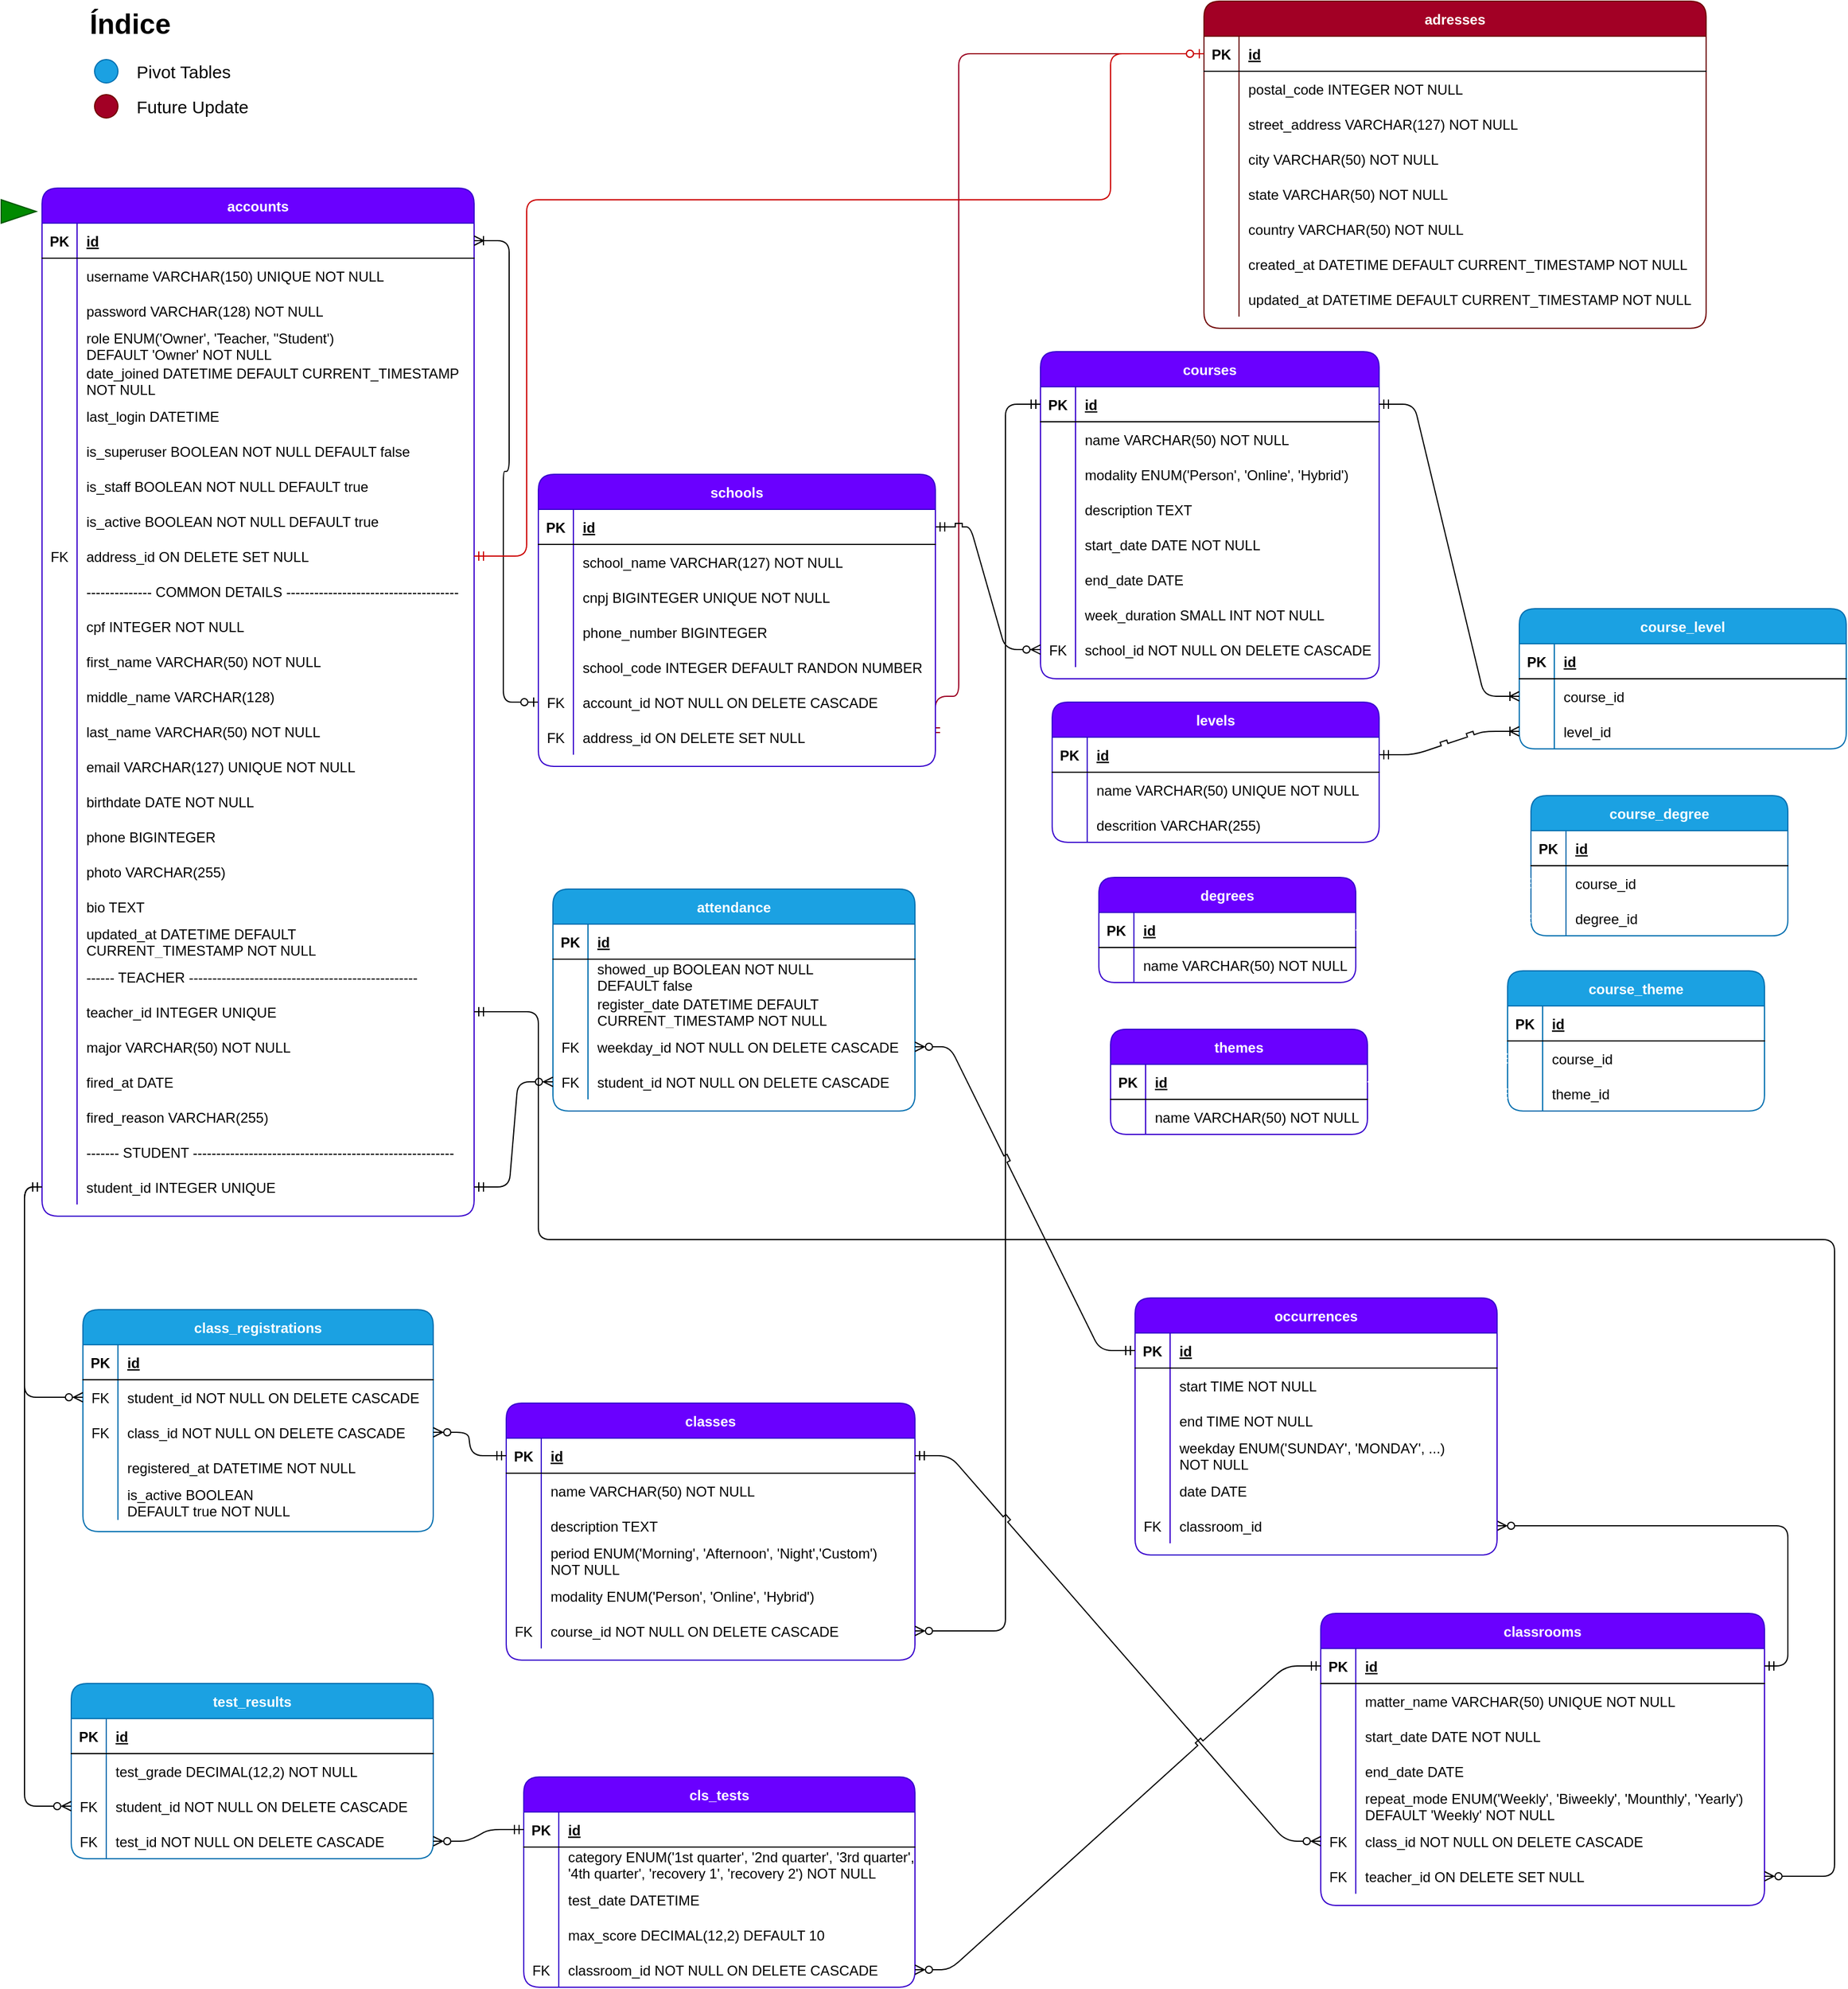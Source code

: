 <mxfile version="20.8.16" type="device"><diagram id="R2lEEEUBdFMjLlhIrx00" name="Page-1"><mxGraphModel dx="2026" dy="2443" grid="1" gridSize="10" guides="1" tooltips="1" connect="1" arrows="1" fold="1" page="1" pageScale="1" pageWidth="850" pageHeight="1100" math="0" shadow="0" extFonts="Permanent Marker^https://fonts.googleapis.com/css?family=Permanent+Marker"><root><mxCell id="0"/><mxCell id="1" parent="0"/><mxCell id="C-vyLk0tnHw3VtMMgP7b-13" value="adresses" style="shape=table;startSize=30;container=1;collapsible=1;childLayout=tableLayout;fixedRows=1;rowLines=0;fontStyle=1;align=center;resizeLast=1;fillColor=#a20025;fontColor=#ffffff;strokeColor=#6F0000;swimlaneFillColor=default;rounded=1;" parent="1" vertex="1"><mxGeometry x="1040" y="-1080" width="430" height="280" as="geometry"/></mxCell><mxCell id="C-vyLk0tnHw3VtMMgP7b-14" value="" style="shape=partialRectangle;collapsible=0;dropTarget=0;pointerEvents=0;fillColor=none;points=[[0,0.5],[1,0.5]];portConstraint=eastwest;top=0;left=0;right=0;bottom=1;" parent="C-vyLk0tnHw3VtMMgP7b-13" vertex="1"><mxGeometry y="30" width="430" height="30" as="geometry"/></mxCell><mxCell id="C-vyLk0tnHw3VtMMgP7b-15" value="PK" style="shape=partialRectangle;overflow=hidden;connectable=0;fillColor=none;top=0;left=0;bottom=0;right=0;fontStyle=1;" parent="C-vyLk0tnHw3VtMMgP7b-14" vertex="1"><mxGeometry width="30" height="30" as="geometry"><mxRectangle width="30" height="30" as="alternateBounds"/></mxGeometry></mxCell><mxCell id="C-vyLk0tnHw3VtMMgP7b-16" value="id" style="shape=partialRectangle;overflow=hidden;connectable=0;fillColor=none;top=0;left=0;bottom=0;right=0;align=left;spacingLeft=6;fontStyle=5;" parent="C-vyLk0tnHw3VtMMgP7b-14" vertex="1"><mxGeometry x="30" width="400" height="30" as="geometry"><mxRectangle width="400" height="30" as="alternateBounds"/></mxGeometry></mxCell><mxCell id="C-vyLk0tnHw3VtMMgP7b-17" value="" style="shape=partialRectangle;collapsible=0;dropTarget=0;pointerEvents=0;fillColor=none;points=[[0,0.5],[1,0.5]];portConstraint=eastwest;top=0;left=0;right=0;bottom=0;" parent="C-vyLk0tnHw3VtMMgP7b-13" vertex="1"><mxGeometry y="60" width="430" height="30" as="geometry"/></mxCell><mxCell id="C-vyLk0tnHw3VtMMgP7b-18" value="" style="shape=partialRectangle;overflow=hidden;connectable=0;fillColor=none;top=0;left=0;bottom=0;right=0;" parent="C-vyLk0tnHw3VtMMgP7b-17" vertex="1"><mxGeometry width="30" height="30" as="geometry"><mxRectangle width="30" height="30" as="alternateBounds"/></mxGeometry></mxCell><mxCell id="C-vyLk0tnHw3VtMMgP7b-19" value="postal_code INTEGER NOT NULL" style="shape=partialRectangle;overflow=hidden;connectable=0;fillColor=none;top=0;left=0;bottom=0;right=0;align=left;spacingLeft=6;" parent="C-vyLk0tnHw3VtMMgP7b-17" vertex="1"><mxGeometry x="30" width="400" height="30" as="geometry"><mxRectangle width="400" height="30" as="alternateBounds"/></mxGeometry></mxCell><mxCell id="C-vyLk0tnHw3VtMMgP7b-20" value="" style="shape=partialRectangle;collapsible=0;dropTarget=0;pointerEvents=0;fillColor=none;points=[[0,0.5],[1,0.5]];portConstraint=eastwest;top=0;left=0;right=0;bottom=0;" parent="C-vyLk0tnHw3VtMMgP7b-13" vertex="1"><mxGeometry y="90" width="430" height="30" as="geometry"/></mxCell><mxCell id="C-vyLk0tnHw3VtMMgP7b-21" value="" style="shape=partialRectangle;overflow=hidden;connectable=0;fillColor=none;top=0;left=0;bottom=0;right=0;" parent="C-vyLk0tnHw3VtMMgP7b-20" vertex="1"><mxGeometry width="30" height="30" as="geometry"><mxRectangle width="30" height="30" as="alternateBounds"/></mxGeometry></mxCell><mxCell id="C-vyLk0tnHw3VtMMgP7b-22" value="street_address VARCHAR(127) NOT NULL" style="shape=partialRectangle;overflow=hidden;connectable=0;fillColor=none;top=0;left=0;bottom=0;right=0;align=left;spacingLeft=6;" parent="C-vyLk0tnHw3VtMMgP7b-20" vertex="1"><mxGeometry x="30" width="400" height="30" as="geometry"><mxRectangle width="400" height="30" as="alternateBounds"/></mxGeometry></mxCell><mxCell id="Hvg5RRKPwOD89xQhnRcI-402" style="shape=partialRectangle;collapsible=0;dropTarget=0;pointerEvents=0;fillColor=none;points=[[0,0.5],[1,0.5]];portConstraint=eastwest;top=0;left=0;right=0;bottom=0;" parent="C-vyLk0tnHw3VtMMgP7b-13" vertex="1"><mxGeometry y="120" width="430" height="30" as="geometry"/></mxCell><mxCell id="Hvg5RRKPwOD89xQhnRcI-403" style="shape=partialRectangle;overflow=hidden;connectable=0;fillColor=none;top=0;left=0;bottom=0;right=0;" parent="Hvg5RRKPwOD89xQhnRcI-402" vertex="1"><mxGeometry width="30" height="30" as="geometry"><mxRectangle width="30" height="30" as="alternateBounds"/></mxGeometry></mxCell><mxCell id="Hvg5RRKPwOD89xQhnRcI-404" value="city VARCHAR(50) NOT NULL" style="shape=partialRectangle;overflow=hidden;connectable=0;fillColor=none;top=0;left=0;bottom=0;right=0;align=left;spacingLeft=6;" parent="Hvg5RRKPwOD89xQhnRcI-402" vertex="1"><mxGeometry x="30" width="400" height="30" as="geometry"><mxRectangle width="400" height="30" as="alternateBounds"/></mxGeometry></mxCell><mxCell id="Hvg5RRKPwOD89xQhnRcI-414" style="shape=partialRectangle;collapsible=0;dropTarget=0;pointerEvents=0;fillColor=none;points=[[0,0.5],[1,0.5]];portConstraint=eastwest;top=0;left=0;right=0;bottom=0;" parent="C-vyLk0tnHw3VtMMgP7b-13" vertex="1"><mxGeometry y="150" width="430" height="30" as="geometry"/></mxCell><mxCell id="Hvg5RRKPwOD89xQhnRcI-415" style="shape=partialRectangle;overflow=hidden;connectable=0;fillColor=none;top=0;left=0;bottom=0;right=0;" parent="Hvg5RRKPwOD89xQhnRcI-414" vertex="1"><mxGeometry width="30" height="30" as="geometry"><mxRectangle width="30" height="30" as="alternateBounds"/></mxGeometry></mxCell><mxCell id="Hvg5RRKPwOD89xQhnRcI-416" value="state VARCHAR(50) NOT NULL" style="shape=partialRectangle;overflow=hidden;connectable=0;fillColor=none;top=0;left=0;bottom=0;right=0;align=left;spacingLeft=6;" parent="Hvg5RRKPwOD89xQhnRcI-414" vertex="1"><mxGeometry x="30" width="400" height="30" as="geometry"><mxRectangle width="400" height="30" as="alternateBounds"/></mxGeometry></mxCell><mxCell id="Hvg5RRKPwOD89xQhnRcI-411" style="shape=partialRectangle;collapsible=0;dropTarget=0;pointerEvents=0;fillColor=none;points=[[0,0.5],[1,0.5]];portConstraint=eastwest;top=0;left=0;right=0;bottom=0;" parent="C-vyLk0tnHw3VtMMgP7b-13" vertex="1"><mxGeometry y="180" width="430" height="30" as="geometry"/></mxCell><mxCell id="Hvg5RRKPwOD89xQhnRcI-412" style="shape=partialRectangle;overflow=hidden;connectable=0;fillColor=none;top=0;left=0;bottom=0;right=0;" parent="Hvg5RRKPwOD89xQhnRcI-411" vertex="1"><mxGeometry width="30" height="30" as="geometry"><mxRectangle width="30" height="30" as="alternateBounds"/></mxGeometry></mxCell><mxCell id="Hvg5RRKPwOD89xQhnRcI-413" value="country VARCHAR(50) NOT NULL" style="shape=partialRectangle;overflow=hidden;connectable=0;fillColor=none;top=0;left=0;bottom=0;right=0;align=left;spacingLeft=6;" parent="Hvg5RRKPwOD89xQhnRcI-411" vertex="1"><mxGeometry x="30" width="400" height="30" as="geometry"><mxRectangle width="400" height="30" as="alternateBounds"/></mxGeometry></mxCell><mxCell id="Hvg5RRKPwOD89xQhnRcI-408" style="shape=partialRectangle;collapsible=0;dropTarget=0;pointerEvents=0;fillColor=none;points=[[0,0.5],[1,0.5]];portConstraint=eastwest;top=0;left=0;right=0;bottom=0;" parent="C-vyLk0tnHw3VtMMgP7b-13" vertex="1"><mxGeometry y="210" width="430" height="30" as="geometry"/></mxCell><mxCell id="Hvg5RRKPwOD89xQhnRcI-409" style="shape=partialRectangle;overflow=hidden;connectable=0;fillColor=none;top=0;left=0;bottom=0;right=0;" parent="Hvg5RRKPwOD89xQhnRcI-408" vertex="1"><mxGeometry width="30" height="30" as="geometry"><mxRectangle width="30" height="30" as="alternateBounds"/></mxGeometry></mxCell><mxCell id="Hvg5RRKPwOD89xQhnRcI-410" value="created_at DATETIME DEFAULT CURRENT_TIMESTAMP NOT NULL" style="shape=partialRectangle;overflow=hidden;connectable=0;fillColor=none;top=0;left=0;bottom=0;right=0;align=left;spacingLeft=6;" parent="Hvg5RRKPwOD89xQhnRcI-408" vertex="1"><mxGeometry x="30" width="400" height="30" as="geometry"><mxRectangle width="400" height="30" as="alternateBounds"/></mxGeometry></mxCell><mxCell id="Hvg5RRKPwOD89xQhnRcI-405" style="shape=partialRectangle;collapsible=0;dropTarget=0;pointerEvents=0;fillColor=none;points=[[0,0.5],[1,0.5]];portConstraint=eastwest;top=0;left=0;right=0;bottom=0;" parent="C-vyLk0tnHw3VtMMgP7b-13" vertex="1"><mxGeometry y="240" width="430" height="30" as="geometry"/></mxCell><mxCell id="Hvg5RRKPwOD89xQhnRcI-406" style="shape=partialRectangle;overflow=hidden;connectable=0;fillColor=none;top=0;left=0;bottom=0;right=0;" parent="Hvg5RRKPwOD89xQhnRcI-405" vertex="1"><mxGeometry width="30" height="30" as="geometry"><mxRectangle width="30" height="30" as="alternateBounds"/></mxGeometry></mxCell><mxCell id="Hvg5RRKPwOD89xQhnRcI-407" value="updated_at DATETIME DEFAULT CURRENT_TIMESTAMP NOT NULL" style="shape=partialRectangle;overflow=hidden;connectable=0;fillColor=none;top=0;left=0;bottom=0;right=0;align=left;spacingLeft=6;" parent="Hvg5RRKPwOD89xQhnRcI-405" vertex="1"><mxGeometry x="30" width="400" height="30" as="geometry"><mxRectangle width="400" height="30" as="alternateBounds"/></mxGeometry></mxCell><mxCell id="C-vyLk0tnHw3VtMMgP7b-23" value="accounts" style="shape=table;startSize=30;container=1;collapsible=1;childLayout=tableLayout;fixedRows=1;rowLines=0;fontStyle=1;align=center;resizeLast=1;fillColor=#6a00ff;fontColor=#ffffff;strokeColor=#3700CC;rounded=1;swimlaneFillColor=default;" parent="1" vertex="1"><mxGeometry x="45" y="-920" width="370" height="880" as="geometry"/></mxCell><mxCell id="C-vyLk0tnHw3VtMMgP7b-24" value="" style="shape=partialRectangle;collapsible=0;dropTarget=0;pointerEvents=0;fillColor=none;points=[[0,0.5],[1,0.5]];portConstraint=eastwest;top=0;left=0;right=0;bottom=1;" parent="C-vyLk0tnHw3VtMMgP7b-23" vertex="1"><mxGeometry y="30" width="370" height="30" as="geometry"/></mxCell><mxCell id="C-vyLk0tnHw3VtMMgP7b-25" value="PK" style="shape=partialRectangle;overflow=hidden;connectable=0;fillColor=none;top=0;left=0;bottom=0;right=0;fontStyle=1;" parent="C-vyLk0tnHw3VtMMgP7b-24" vertex="1"><mxGeometry width="30" height="30" as="geometry"><mxRectangle width="30" height="30" as="alternateBounds"/></mxGeometry></mxCell><mxCell id="C-vyLk0tnHw3VtMMgP7b-26" value="id" style="shape=partialRectangle;overflow=hidden;connectable=0;fillColor=none;top=0;left=0;bottom=0;right=0;align=left;spacingLeft=6;fontStyle=5;" parent="C-vyLk0tnHw3VtMMgP7b-24" vertex="1"><mxGeometry x="30" width="340" height="30" as="geometry"><mxRectangle width="340" height="30" as="alternateBounds"/></mxGeometry></mxCell><mxCell id="C-vyLk0tnHw3VtMMgP7b-27" value="" style="shape=partialRectangle;collapsible=0;dropTarget=0;pointerEvents=0;fillColor=none;points=[[0,0.5],[1,0.5]];portConstraint=eastwest;top=0;left=0;right=0;bottom=0;" parent="C-vyLk0tnHw3VtMMgP7b-23" vertex="1"><mxGeometry y="60" width="370" height="30" as="geometry"/></mxCell><mxCell id="C-vyLk0tnHw3VtMMgP7b-28" value="" style="shape=partialRectangle;overflow=hidden;connectable=0;fillColor=none;top=0;left=0;bottom=0;right=0;" parent="C-vyLk0tnHw3VtMMgP7b-27" vertex="1"><mxGeometry width="30" height="30" as="geometry"><mxRectangle width="30" height="30" as="alternateBounds"/></mxGeometry></mxCell><mxCell id="C-vyLk0tnHw3VtMMgP7b-29" value="username VARCHAR(150) UNIQUE NOT NULL" style="shape=partialRectangle;overflow=hidden;connectable=0;fillColor=none;top=0;left=0;bottom=0;right=0;align=left;spacingLeft=6;" parent="C-vyLk0tnHw3VtMMgP7b-27" vertex="1"><mxGeometry x="30" width="340" height="30" as="geometry"><mxRectangle width="340" height="30" as="alternateBounds"/></mxGeometry></mxCell><mxCell id="Hvg5RRKPwOD89xQhnRcI-46" style="shape=partialRectangle;collapsible=0;dropTarget=0;pointerEvents=0;fillColor=none;points=[[0,0.5],[1,0.5]];portConstraint=eastwest;top=0;left=0;right=0;bottom=0;" parent="C-vyLk0tnHw3VtMMgP7b-23" vertex="1"><mxGeometry y="90" width="370" height="30" as="geometry"/></mxCell><mxCell id="Hvg5RRKPwOD89xQhnRcI-47" style="shape=partialRectangle;overflow=hidden;connectable=0;fillColor=none;top=0;left=0;bottom=0;right=0;" parent="Hvg5RRKPwOD89xQhnRcI-46" vertex="1"><mxGeometry width="30" height="30" as="geometry"><mxRectangle width="30" height="30" as="alternateBounds"/></mxGeometry></mxCell><mxCell id="Hvg5RRKPwOD89xQhnRcI-48" value="password VARCHAR(128) NOT NULL" style="shape=partialRectangle;overflow=hidden;connectable=0;fillColor=none;top=0;left=0;bottom=0;right=0;align=left;spacingLeft=6;" parent="Hvg5RRKPwOD89xQhnRcI-46" vertex="1"><mxGeometry x="30" width="340" height="30" as="geometry"><mxRectangle width="340" height="30" as="alternateBounds"/></mxGeometry></mxCell><mxCell id="Hvg5RRKPwOD89xQhnRcI-31" style="shape=partialRectangle;collapsible=0;dropTarget=0;pointerEvents=0;fillColor=none;points=[[0,0.5],[1,0.5]];portConstraint=eastwest;top=0;left=0;right=0;bottom=0;" parent="C-vyLk0tnHw3VtMMgP7b-23" vertex="1"><mxGeometry y="120" width="370" height="30" as="geometry"/></mxCell><mxCell id="Hvg5RRKPwOD89xQhnRcI-32" style="shape=partialRectangle;overflow=hidden;connectable=0;fillColor=none;top=0;left=0;bottom=0;right=0;" parent="Hvg5RRKPwOD89xQhnRcI-31" vertex="1"><mxGeometry width="30" height="30" as="geometry"><mxRectangle width="30" height="30" as="alternateBounds"/></mxGeometry></mxCell><mxCell id="Hvg5RRKPwOD89xQhnRcI-33" value="role ENUM('Owner', 'Teacher, &quot;Student') &#10;DEFAULT 'Owner' NOT NULL" style="shape=partialRectangle;overflow=hidden;connectable=0;fillColor=none;top=0;left=0;bottom=0;right=0;align=left;spacingLeft=6;" parent="Hvg5RRKPwOD89xQhnRcI-31" vertex="1"><mxGeometry x="30" width="340" height="30" as="geometry"><mxRectangle width="340" height="30" as="alternateBounds"/></mxGeometry></mxCell><mxCell id="Hvg5RRKPwOD89xQhnRcI-25" style="shape=partialRectangle;collapsible=0;dropTarget=0;pointerEvents=0;fillColor=none;points=[[0,0.5],[1,0.5]];portConstraint=eastwest;top=0;left=0;right=0;bottom=0;" parent="C-vyLk0tnHw3VtMMgP7b-23" vertex="1"><mxGeometry y="150" width="370" height="30" as="geometry"/></mxCell><mxCell id="Hvg5RRKPwOD89xQhnRcI-26" style="shape=partialRectangle;overflow=hidden;connectable=0;fillColor=none;top=0;left=0;bottom=0;right=0;" parent="Hvg5RRKPwOD89xQhnRcI-25" vertex="1"><mxGeometry width="30" height="30" as="geometry"><mxRectangle width="30" height="30" as="alternateBounds"/></mxGeometry></mxCell><mxCell id="Hvg5RRKPwOD89xQhnRcI-27" value="date_joined DATETIME DEFAULT CURRENT_TIMESTAMP &#10;NOT NULL" style="shape=partialRectangle;overflow=hidden;connectable=0;fillColor=none;top=0;left=0;bottom=0;right=0;align=left;spacingLeft=6;" parent="Hvg5RRKPwOD89xQhnRcI-25" vertex="1"><mxGeometry x="30" width="340" height="30" as="geometry"><mxRectangle width="340" height="30" as="alternateBounds"/></mxGeometry></mxCell><mxCell id="Hvg5RRKPwOD89xQhnRcI-22" style="shape=partialRectangle;collapsible=0;dropTarget=0;pointerEvents=0;fillColor=none;points=[[0,0.5],[1,0.5]];portConstraint=eastwest;top=0;left=0;right=0;bottom=0;" parent="C-vyLk0tnHw3VtMMgP7b-23" vertex="1"><mxGeometry y="180" width="370" height="30" as="geometry"/></mxCell><mxCell id="Hvg5RRKPwOD89xQhnRcI-23" style="shape=partialRectangle;overflow=hidden;connectable=0;fillColor=none;top=0;left=0;bottom=0;right=0;" parent="Hvg5RRKPwOD89xQhnRcI-22" vertex="1"><mxGeometry width="30" height="30" as="geometry"><mxRectangle width="30" height="30" as="alternateBounds"/></mxGeometry></mxCell><mxCell id="Hvg5RRKPwOD89xQhnRcI-24" value="last_login DATETIME" style="shape=partialRectangle;overflow=hidden;connectable=0;fillColor=none;top=0;left=0;bottom=0;right=0;align=left;spacingLeft=6;" parent="Hvg5RRKPwOD89xQhnRcI-22" vertex="1"><mxGeometry x="30" width="340" height="30" as="geometry"><mxRectangle width="340" height="30" as="alternateBounds"/></mxGeometry></mxCell><mxCell id="Hvg5RRKPwOD89xQhnRcI-19" style="shape=partialRectangle;collapsible=0;dropTarget=0;pointerEvents=0;fillColor=none;points=[[0,0.5],[1,0.5]];portConstraint=eastwest;top=0;left=0;right=0;bottom=0;" parent="C-vyLk0tnHw3VtMMgP7b-23" vertex="1"><mxGeometry y="210" width="370" height="30" as="geometry"/></mxCell><mxCell id="Hvg5RRKPwOD89xQhnRcI-20" style="shape=partialRectangle;overflow=hidden;connectable=0;fillColor=none;top=0;left=0;bottom=0;right=0;" parent="Hvg5RRKPwOD89xQhnRcI-19" vertex="1"><mxGeometry width="30" height="30" as="geometry"><mxRectangle width="30" height="30" as="alternateBounds"/></mxGeometry></mxCell><mxCell id="Hvg5RRKPwOD89xQhnRcI-21" value="is_superuser BOOLEAN NOT NULL DEFAULT false" style="shape=partialRectangle;overflow=hidden;connectable=0;fillColor=none;top=0;left=0;bottom=0;right=0;align=left;spacingLeft=6;" parent="Hvg5RRKPwOD89xQhnRcI-19" vertex="1"><mxGeometry x="30" width="340" height="30" as="geometry"><mxRectangle width="340" height="30" as="alternateBounds"/></mxGeometry></mxCell><mxCell id="Hvg5RRKPwOD89xQhnRcI-16" style="shape=partialRectangle;collapsible=0;dropTarget=0;pointerEvents=0;fillColor=none;points=[[0,0.5],[1,0.5]];portConstraint=eastwest;top=0;left=0;right=0;bottom=0;" parent="C-vyLk0tnHw3VtMMgP7b-23" vertex="1"><mxGeometry y="240" width="370" height="30" as="geometry"/></mxCell><mxCell id="Hvg5RRKPwOD89xQhnRcI-17" style="shape=partialRectangle;overflow=hidden;connectable=0;fillColor=none;top=0;left=0;bottom=0;right=0;" parent="Hvg5RRKPwOD89xQhnRcI-16" vertex="1"><mxGeometry width="30" height="30" as="geometry"><mxRectangle width="30" height="30" as="alternateBounds"/></mxGeometry></mxCell><mxCell id="Hvg5RRKPwOD89xQhnRcI-18" value="is_staff BOOLEAN NOT NULL DEFAULT true" style="shape=partialRectangle;overflow=hidden;connectable=0;fillColor=none;top=0;left=0;bottom=0;right=0;align=left;spacingLeft=6;" parent="Hvg5RRKPwOD89xQhnRcI-16" vertex="1"><mxGeometry x="30" width="340" height="30" as="geometry"><mxRectangle width="340" height="30" as="alternateBounds"/></mxGeometry></mxCell><mxCell id="Hvg5RRKPwOD89xQhnRcI-13" style="shape=partialRectangle;collapsible=0;dropTarget=0;pointerEvents=0;fillColor=none;points=[[0,0.5],[1,0.5]];portConstraint=eastwest;top=0;left=0;right=0;bottom=0;" parent="C-vyLk0tnHw3VtMMgP7b-23" vertex="1"><mxGeometry y="270" width="370" height="30" as="geometry"/></mxCell><mxCell id="Hvg5RRKPwOD89xQhnRcI-14" style="shape=partialRectangle;overflow=hidden;connectable=0;fillColor=none;top=0;left=0;bottom=0;right=0;" parent="Hvg5RRKPwOD89xQhnRcI-13" vertex="1"><mxGeometry width="30" height="30" as="geometry"><mxRectangle width="30" height="30" as="alternateBounds"/></mxGeometry></mxCell><mxCell id="Hvg5RRKPwOD89xQhnRcI-15" value="is_active BOOLEAN NOT NULL DEFAULT true" style="shape=partialRectangle;overflow=hidden;connectable=0;fillColor=none;top=0;left=0;bottom=0;right=0;align=left;spacingLeft=6;" parent="Hvg5RRKPwOD89xQhnRcI-13" vertex="1"><mxGeometry x="30" width="340" height="30" as="geometry"><mxRectangle width="340" height="30" as="alternateBounds"/></mxGeometry></mxCell><mxCell id="G23pAwpf0HAP1TU39juz-64" style="shape=partialRectangle;collapsible=0;dropTarget=0;pointerEvents=0;fillColor=none;points=[[0,0.5],[1,0.5]];portConstraint=eastwest;top=0;left=0;right=0;bottom=0;" parent="C-vyLk0tnHw3VtMMgP7b-23" vertex="1"><mxGeometry y="300" width="370" height="30" as="geometry"/></mxCell><mxCell id="G23pAwpf0HAP1TU39juz-65" value="FK" style="shape=partialRectangle;overflow=hidden;connectable=0;fillColor=none;top=0;left=0;bottom=0;right=0;" parent="G23pAwpf0HAP1TU39juz-64" vertex="1"><mxGeometry width="30" height="30" as="geometry"><mxRectangle width="30" height="30" as="alternateBounds"/></mxGeometry></mxCell><mxCell id="G23pAwpf0HAP1TU39juz-66" value="address_id ON DELETE SET NULL" style="shape=partialRectangle;overflow=hidden;connectable=0;fillColor=none;top=0;left=0;bottom=0;right=0;align=left;spacingLeft=6;" parent="G23pAwpf0HAP1TU39juz-64" vertex="1"><mxGeometry x="30" width="340" height="30" as="geometry"><mxRectangle width="340" height="30" as="alternateBounds"/></mxGeometry></mxCell><mxCell id="B877ktJjOmXecCzoXNit-72" style="shape=partialRectangle;collapsible=0;dropTarget=0;pointerEvents=0;fillColor=none;points=[[0,0.5],[1,0.5]];portConstraint=eastwest;top=0;left=0;right=0;bottom=0;" parent="C-vyLk0tnHw3VtMMgP7b-23" vertex="1"><mxGeometry y="330" width="370" height="30" as="geometry"/></mxCell><mxCell id="B877ktJjOmXecCzoXNit-73" style="shape=partialRectangle;overflow=hidden;connectable=0;fillColor=none;top=0;left=0;bottom=0;right=0;" parent="B877ktJjOmXecCzoXNit-72" vertex="1"><mxGeometry width="30" height="30" as="geometry"><mxRectangle width="30" height="30" as="alternateBounds"/></mxGeometry></mxCell><mxCell id="B877ktJjOmXecCzoXNit-74" value="-------------- COMMON DETAILS -------------------------------------" style="shape=partialRectangle;overflow=hidden;connectable=0;fillColor=none;top=0;left=0;bottom=0;right=0;align=left;spacingLeft=6;" parent="B877ktJjOmXecCzoXNit-72" vertex="1"><mxGeometry x="30" width="340" height="30" as="geometry"><mxRectangle width="340" height="30" as="alternateBounds"/></mxGeometry></mxCell><mxCell id="G23pAwpf0HAP1TU39juz-34" style="shape=partialRectangle;collapsible=0;dropTarget=0;pointerEvents=0;fillColor=none;points=[[0,0.5],[1,0.5]];portConstraint=eastwest;top=0;left=0;right=0;bottom=0;" parent="C-vyLk0tnHw3VtMMgP7b-23" vertex="1"><mxGeometry y="360" width="370" height="30" as="geometry"/></mxCell><mxCell id="G23pAwpf0HAP1TU39juz-35" style="shape=partialRectangle;overflow=hidden;connectable=0;fillColor=none;top=0;left=0;bottom=0;right=0;" parent="G23pAwpf0HAP1TU39juz-34" vertex="1"><mxGeometry width="30" height="30" as="geometry"><mxRectangle width="30" height="30" as="alternateBounds"/></mxGeometry></mxCell><mxCell id="G23pAwpf0HAP1TU39juz-36" value="cpf INTEGER NOT NULL" style="shape=partialRectangle;overflow=hidden;connectable=0;fillColor=none;top=0;left=0;bottom=0;right=0;align=left;spacingLeft=6;" parent="G23pAwpf0HAP1TU39juz-34" vertex="1"><mxGeometry x="30" width="340" height="30" as="geometry"><mxRectangle width="340" height="30" as="alternateBounds"/></mxGeometry></mxCell><mxCell id="G23pAwpf0HAP1TU39juz-31" style="shape=partialRectangle;collapsible=0;dropTarget=0;pointerEvents=0;fillColor=none;points=[[0,0.5],[1,0.5]];portConstraint=eastwest;top=0;left=0;right=0;bottom=0;" parent="C-vyLk0tnHw3VtMMgP7b-23" vertex="1"><mxGeometry y="390" width="370" height="30" as="geometry"/></mxCell><mxCell id="G23pAwpf0HAP1TU39juz-32" style="shape=partialRectangle;overflow=hidden;connectable=0;fillColor=none;top=0;left=0;bottom=0;right=0;" parent="G23pAwpf0HAP1TU39juz-31" vertex="1"><mxGeometry width="30" height="30" as="geometry"><mxRectangle width="30" height="30" as="alternateBounds"/></mxGeometry></mxCell><mxCell id="G23pAwpf0HAP1TU39juz-33" value="first_name VARCHAR(50) NOT NULL" style="shape=partialRectangle;overflow=hidden;connectable=0;fillColor=none;top=0;left=0;bottom=0;right=0;align=left;spacingLeft=6;" parent="G23pAwpf0HAP1TU39juz-31" vertex="1"><mxGeometry x="30" width="340" height="30" as="geometry"><mxRectangle width="340" height="30" as="alternateBounds"/></mxGeometry></mxCell><mxCell id="G23pAwpf0HAP1TU39juz-28" style="shape=partialRectangle;collapsible=0;dropTarget=0;pointerEvents=0;fillColor=none;points=[[0,0.5],[1,0.5]];portConstraint=eastwest;top=0;left=0;right=0;bottom=0;" parent="C-vyLk0tnHw3VtMMgP7b-23" vertex="1"><mxGeometry y="420" width="370" height="30" as="geometry"/></mxCell><mxCell id="G23pAwpf0HAP1TU39juz-29" style="shape=partialRectangle;overflow=hidden;connectable=0;fillColor=none;top=0;left=0;bottom=0;right=0;" parent="G23pAwpf0HAP1TU39juz-28" vertex="1"><mxGeometry width="30" height="30" as="geometry"><mxRectangle width="30" height="30" as="alternateBounds"/></mxGeometry></mxCell><mxCell id="G23pAwpf0HAP1TU39juz-30" value="middle_name VARCHAR(128)" style="shape=partialRectangle;overflow=hidden;connectable=0;fillColor=none;top=0;left=0;bottom=0;right=0;align=left;spacingLeft=6;" parent="G23pAwpf0HAP1TU39juz-28" vertex="1"><mxGeometry x="30" width="340" height="30" as="geometry"><mxRectangle width="340" height="30" as="alternateBounds"/></mxGeometry></mxCell><mxCell id="G23pAwpf0HAP1TU39juz-25" style="shape=partialRectangle;collapsible=0;dropTarget=0;pointerEvents=0;fillColor=none;points=[[0,0.5],[1,0.5]];portConstraint=eastwest;top=0;left=0;right=0;bottom=0;" parent="C-vyLk0tnHw3VtMMgP7b-23" vertex="1"><mxGeometry y="450" width="370" height="30" as="geometry"/></mxCell><mxCell id="G23pAwpf0HAP1TU39juz-26" style="shape=partialRectangle;overflow=hidden;connectable=0;fillColor=none;top=0;left=0;bottom=0;right=0;" parent="G23pAwpf0HAP1TU39juz-25" vertex="1"><mxGeometry width="30" height="30" as="geometry"><mxRectangle width="30" height="30" as="alternateBounds"/></mxGeometry></mxCell><mxCell id="G23pAwpf0HAP1TU39juz-27" value="last_name VARCHAR(50) NOT NULL" style="shape=partialRectangle;overflow=hidden;connectable=0;fillColor=none;top=0;left=0;bottom=0;right=0;align=left;spacingLeft=6;" parent="G23pAwpf0HAP1TU39juz-25" vertex="1"><mxGeometry x="30" width="340" height="30" as="geometry"><mxRectangle width="340" height="30" as="alternateBounds"/></mxGeometry></mxCell><mxCell id="G23pAwpf0HAP1TU39juz-22" style="shape=partialRectangle;collapsible=0;dropTarget=0;pointerEvents=0;fillColor=none;points=[[0,0.5],[1,0.5]];portConstraint=eastwest;top=0;left=0;right=0;bottom=0;" parent="C-vyLk0tnHw3VtMMgP7b-23" vertex="1"><mxGeometry y="480" width="370" height="30" as="geometry"/></mxCell><mxCell id="G23pAwpf0HAP1TU39juz-23" style="shape=partialRectangle;overflow=hidden;connectable=0;fillColor=none;top=0;left=0;bottom=0;right=0;" parent="G23pAwpf0HAP1TU39juz-22" vertex="1"><mxGeometry width="30" height="30" as="geometry"><mxRectangle width="30" height="30" as="alternateBounds"/></mxGeometry></mxCell><mxCell id="G23pAwpf0HAP1TU39juz-24" value="email VARCHAR(127) UNIQUE NOT NULL" style="shape=partialRectangle;overflow=hidden;connectable=0;fillColor=none;top=0;left=0;bottom=0;right=0;align=left;spacingLeft=6;" parent="G23pAwpf0HAP1TU39juz-22" vertex="1"><mxGeometry x="30" width="340" height="30" as="geometry"><mxRectangle width="340" height="30" as="alternateBounds"/></mxGeometry></mxCell><mxCell id="G23pAwpf0HAP1TU39juz-19" style="shape=partialRectangle;collapsible=0;dropTarget=0;pointerEvents=0;fillColor=none;points=[[0,0.5],[1,0.5]];portConstraint=eastwest;top=0;left=0;right=0;bottom=0;" parent="C-vyLk0tnHw3VtMMgP7b-23" vertex="1"><mxGeometry y="510" width="370" height="30" as="geometry"/></mxCell><mxCell id="G23pAwpf0HAP1TU39juz-20" style="shape=partialRectangle;overflow=hidden;connectable=0;fillColor=none;top=0;left=0;bottom=0;right=0;" parent="G23pAwpf0HAP1TU39juz-19" vertex="1"><mxGeometry width="30" height="30" as="geometry"><mxRectangle width="30" height="30" as="alternateBounds"/></mxGeometry></mxCell><mxCell id="G23pAwpf0HAP1TU39juz-21" value="birthdate DATE NOT NULL" style="shape=partialRectangle;overflow=hidden;connectable=0;fillColor=none;top=0;left=0;bottom=0;right=0;align=left;spacingLeft=6;" parent="G23pAwpf0HAP1TU39juz-19" vertex="1"><mxGeometry x="30" width="340" height="30" as="geometry"><mxRectangle width="340" height="30" as="alternateBounds"/></mxGeometry></mxCell><mxCell id="G23pAwpf0HAP1TU39juz-16" style="shape=partialRectangle;collapsible=0;dropTarget=0;pointerEvents=0;fillColor=none;points=[[0,0.5],[1,0.5]];portConstraint=eastwest;top=0;left=0;right=0;bottom=0;" parent="C-vyLk0tnHw3VtMMgP7b-23" vertex="1"><mxGeometry y="540" width="370" height="30" as="geometry"/></mxCell><mxCell id="G23pAwpf0HAP1TU39juz-17" style="shape=partialRectangle;overflow=hidden;connectable=0;fillColor=none;top=0;left=0;bottom=0;right=0;" parent="G23pAwpf0HAP1TU39juz-16" vertex="1"><mxGeometry width="30" height="30" as="geometry"><mxRectangle width="30" height="30" as="alternateBounds"/></mxGeometry></mxCell><mxCell id="G23pAwpf0HAP1TU39juz-18" value="phone BIGINTEGER" style="shape=partialRectangle;overflow=hidden;connectable=0;fillColor=none;top=0;left=0;bottom=0;right=0;align=left;spacingLeft=6;" parent="G23pAwpf0HAP1TU39juz-16" vertex="1"><mxGeometry x="30" width="340" height="30" as="geometry"><mxRectangle width="340" height="30" as="alternateBounds"/></mxGeometry></mxCell><mxCell id="G23pAwpf0HAP1TU39juz-37" style="shape=partialRectangle;collapsible=0;dropTarget=0;pointerEvents=0;fillColor=none;points=[[0,0.5],[1,0.5]];portConstraint=eastwest;top=0;left=0;right=0;bottom=0;" parent="C-vyLk0tnHw3VtMMgP7b-23" vertex="1"><mxGeometry y="570" width="370" height="30" as="geometry"/></mxCell><mxCell id="G23pAwpf0HAP1TU39juz-38" style="shape=partialRectangle;overflow=hidden;connectable=0;fillColor=none;top=0;left=0;bottom=0;right=0;" parent="G23pAwpf0HAP1TU39juz-37" vertex="1"><mxGeometry width="30" height="30" as="geometry"><mxRectangle width="30" height="30" as="alternateBounds"/></mxGeometry></mxCell><mxCell id="G23pAwpf0HAP1TU39juz-39" value="photo VARCHAR(255)" style="shape=partialRectangle;overflow=hidden;connectable=0;fillColor=none;top=0;left=0;bottom=0;right=0;align=left;spacingLeft=6;" parent="G23pAwpf0HAP1TU39juz-37" vertex="1"><mxGeometry x="30" width="340" height="30" as="geometry"><mxRectangle width="340" height="30" as="alternateBounds"/></mxGeometry></mxCell><mxCell id="G23pAwpf0HAP1TU39juz-13" style="shape=partialRectangle;collapsible=0;dropTarget=0;pointerEvents=0;fillColor=none;points=[[0,0.5],[1,0.5]];portConstraint=eastwest;top=0;left=0;right=0;bottom=0;" parent="C-vyLk0tnHw3VtMMgP7b-23" vertex="1"><mxGeometry y="600" width="370" height="30" as="geometry"/></mxCell><mxCell id="G23pAwpf0HAP1TU39juz-14" style="shape=partialRectangle;overflow=hidden;connectable=0;fillColor=none;top=0;left=0;bottom=0;right=0;" parent="G23pAwpf0HAP1TU39juz-13" vertex="1"><mxGeometry width="30" height="30" as="geometry"><mxRectangle width="30" height="30" as="alternateBounds"/></mxGeometry></mxCell><mxCell id="G23pAwpf0HAP1TU39juz-15" value="bio TEXT" style="shape=partialRectangle;overflow=hidden;connectable=0;fillColor=none;top=0;left=0;bottom=0;right=0;align=left;spacingLeft=6;" parent="G23pAwpf0HAP1TU39juz-13" vertex="1"><mxGeometry x="30" width="340" height="30" as="geometry"><mxRectangle width="340" height="30" as="alternateBounds"/></mxGeometry></mxCell><mxCell id="G23pAwpf0HAP1TU39juz-10" style="shape=partialRectangle;collapsible=0;dropTarget=0;pointerEvents=0;fillColor=none;points=[[0,0.5],[1,0.5]];portConstraint=eastwest;top=0;left=0;right=0;bottom=0;" parent="C-vyLk0tnHw3VtMMgP7b-23" vertex="1"><mxGeometry y="630" width="370" height="30" as="geometry"/></mxCell><mxCell id="G23pAwpf0HAP1TU39juz-11" style="shape=partialRectangle;overflow=hidden;connectable=0;fillColor=none;top=0;left=0;bottom=0;right=0;" parent="G23pAwpf0HAP1TU39juz-10" vertex="1"><mxGeometry width="30" height="30" as="geometry"><mxRectangle width="30" height="30" as="alternateBounds"/></mxGeometry></mxCell><mxCell id="G23pAwpf0HAP1TU39juz-12" value="updated_at DATETIME DEFAULT&#10;CURRENT_TIMESTAMP NOT NULL" style="shape=partialRectangle;overflow=hidden;connectable=0;fillColor=none;top=0;left=0;bottom=0;right=0;align=left;spacingLeft=6;" parent="G23pAwpf0HAP1TU39juz-10" vertex="1"><mxGeometry x="30" width="340" height="30" as="geometry"><mxRectangle width="340" height="30" as="alternateBounds"/></mxGeometry></mxCell><mxCell id="G23pAwpf0HAP1TU39juz-7" style="shape=partialRectangle;collapsible=0;dropTarget=0;pointerEvents=0;fillColor=none;points=[[0,0.5],[1,0.5]];portConstraint=eastwest;top=0;left=0;right=0;bottom=0;" parent="C-vyLk0tnHw3VtMMgP7b-23" vertex="1"><mxGeometry y="660" width="370" height="30" as="geometry"/></mxCell><mxCell id="G23pAwpf0HAP1TU39juz-8" style="shape=partialRectangle;overflow=hidden;connectable=0;fillColor=none;top=0;left=0;bottom=0;right=0;" parent="G23pAwpf0HAP1TU39juz-7" vertex="1"><mxGeometry width="30" height="30" as="geometry"><mxRectangle width="30" height="30" as="alternateBounds"/></mxGeometry></mxCell><mxCell id="G23pAwpf0HAP1TU39juz-9" value="------ TEACHER -------------------------------------------------" style="shape=partialRectangle;overflow=hidden;connectable=0;fillColor=none;top=0;left=0;bottom=0;right=0;align=left;spacingLeft=6;" parent="G23pAwpf0HAP1TU39juz-7" vertex="1"><mxGeometry x="30" width="340" height="30" as="geometry"><mxRectangle width="340" height="30" as="alternateBounds"/></mxGeometry></mxCell><mxCell id="G23pAwpf0HAP1TU39juz-61" style="shape=partialRectangle;collapsible=0;dropTarget=0;pointerEvents=0;fillColor=none;points=[[0,0.5],[1,0.5]];portConstraint=eastwest;top=0;left=0;right=0;bottom=0;" parent="C-vyLk0tnHw3VtMMgP7b-23" vertex="1"><mxGeometry y="690" width="370" height="30" as="geometry"/></mxCell><mxCell id="G23pAwpf0HAP1TU39juz-62" style="shape=partialRectangle;overflow=hidden;connectable=0;fillColor=none;top=0;left=0;bottom=0;right=0;" parent="G23pAwpf0HAP1TU39juz-61" vertex="1"><mxGeometry width="30" height="30" as="geometry"><mxRectangle width="30" height="30" as="alternateBounds"/></mxGeometry></mxCell><mxCell id="G23pAwpf0HAP1TU39juz-63" value="teacher_id INTEGER UNIQUE" style="shape=partialRectangle;overflow=hidden;connectable=0;fillColor=none;top=0;left=0;bottom=0;right=0;align=left;spacingLeft=6;" parent="G23pAwpf0HAP1TU39juz-61" vertex="1"><mxGeometry x="30" width="340" height="30" as="geometry"><mxRectangle width="340" height="30" as="alternateBounds"/></mxGeometry></mxCell><mxCell id="G23pAwpf0HAP1TU39juz-4" style="shape=partialRectangle;collapsible=0;dropTarget=0;pointerEvents=0;fillColor=none;points=[[0,0.5],[1,0.5]];portConstraint=eastwest;top=0;left=0;right=0;bottom=0;" parent="C-vyLk0tnHw3VtMMgP7b-23" vertex="1"><mxGeometry y="720" width="370" height="30" as="geometry"/></mxCell><mxCell id="G23pAwpf0HAP1TU39juz-5" style="shape=partialRectangle;overflow=hidden;connectable=0;fillColor=none;top=0;left=0;bottom=0;right=0;" parent="G23pAwpf0HAP1TU39juz-4" vertex="1"><mxGeometry width="30" height="30" as="geometry"><mxRectangle width="30" height="30" as="alternateBounds"/></mxGeometry></mxCell><mxCell id="G23pAwpf0HAP1TU39juz-6" value="major VARCHAR(50) NOT NULL" style="shape=partialRectangle;overflow=hidden;connectable=0;fillColor=none;top=0;left=0;bottom=0;right=0;align=left;spacingLeft=6;" parent="G23pAwpf0HAP1TU39juz-4" vertex="1"><mxGeometry x="30" width="340" height="30" as="geometry"><mxRectangle width="340" height="30" as="alternateBounds"/></mxGeometry></mxCell><mxCell id="G23pAwpf0HAP1TU39juz-43" style="shape=partialRectangle;collapsible=0;dropTarget=0;pointerEvents=0;fillColor=none;points=[[0,0.5],[1,0.5]];portConstraint=eastwest;top=0;left=0;right=0;bottom=0;" parent="C-vyLk0tnHw3VtMMgP7b-23" vertex="1"><mxGeometry y="750" width="370" height="30" as="geometry"/></mxCell><mxCell id="G23pAwpf0HAP1TU39juz-44" style="shape=partialRectangle;overflow=hidden;connectable=0;fillColor=none;top=0;left=0;bottom=0;right=0;" parent="G23pAwpf0HAP1TU39juz-43" vertex="1"><mxGeometry width="30" height="30" as="geometry"><mxRectangle width="30" height="30" as="alternateBounds"/></mxGeometry></mxCell><mxCell id="G23pAwpf0HAP1TU39juz-45" value="fired_at DATE" style="shape=partialRectangle;overflow=hidden;connectable=0;fillColor=none;top=0;left=0;bottom=0;right=0;align=left;spacingLeft=6;" parent="G23pAwpf0HAP1TU39juz-43" vertex="1"><mxGeometry x="30" width="340" height="30" as="geometry"><mxRectangle width="340" height="30" as="alternateBounds"/></mxGeometry></mxCell><mxCell id="G23pAwpf0HAP1TU39juz-46" style="shape=partialRectangle;collapsible=0;dropTarget=0;pointerEvents=0;fillColor=none;points=[[0,0.5],[1,0.5]];portConstraint=eastwest;top=0;left=0;right=0;bottom=0;" parent="C-vyLk0tnHw3VtMMgP7b-23" vertex="1"><mxGeometry y="780" width="370" height="30" as="geometry"/></mxCell><mxCell id="G23pAwpf0HAP1TU39juz-47" style="shape=partialRectangle;overflow=hidden;connectable=0;fillColor=none;top=0;left=0;bottom=0;right=0;" parent="G23pAwpf0HAP1TU39juz-46" vertex="1"><mxGeometry width="30" height="30" as="geometry"><mxRectangle width="30" height="30" as="alternateBounds"/></mxGeometry></mxCell><mxCell id="G23pAwpf0HAP1TU39juz-48" value="fired_reason VARCHAR(255)" style="shape=partialRectangle;overflow=hidden;connectable=0;fillColor=none;top=0;left=0;bottom=0;right=0;align=left;spacingLeft=6;" parent="G23pAwpf0HAP1TU39juz-46" vertex="1"><mxGeometry x="30" width="340" height="30" as="geometry"><mxRectangle width="340" height="30" as="alternateBounds"/></mxGeometry></mxCell><mxCell id="G23pAwpf0HAP1TU39juz-40" style="shape=partialRectangle;collapsible=0;dropTarget=0;pointerEvents=0;fillColor=none;points=[[0,0.5],[1,0.5]];portConstraint=eastwest;top=0;left=0;right=0;bottom=0;" parent="C-vyLk0tnHw3VtMMgP7b-23" vertex="1"><mxGeometry y="810" width="370" height="30" as="geometry"/></mxCell><mxCell id="G23pAwpf0HAP1TU39juz-41" style="shape=partialRectangle;overflow=hidden;connectable=0;fillColor=none;top=0;left=0;bottom=0;right=0;" parent="G23pAwpf0HAP1TU39juz-40" vertex="1"><mxGeometry width="30" height="30" as="geometry"><mxRectangle width="30" height="30" as="alternateBounds"/></mxGeometry></mxCell><mxCell id="G23pAwpf0HAP1TU39juz-42" value="------- STUDENT --------------------------------------------------------" style="shape=partialRectangle;overflow=hidden;connectable=0;fillColor=none;top=0;left=0;bottom=0;right=0;align=left;spacingLeft=6;" parent="G23pAwpf0HAP1TU39juz-40" vertex="1"><mxGeometry x="30" width="340" height="30" as="geometry"><mxRectangle width="340" height="30" as="alternateBounds"/></mxGeometry></mxCell><mxCell id="G23pAwpf0HAP1TU39juz-58" style="shape=partialRectangle;collapsible=0;dropTarget=0;pointerEvents=0;fillColor=none;points=[[0,0.5],[1,0.5]];portConstraint=eastwest;top=0;left=0;right=0;bottom=0;" parent="C-vyLk0tnHw3VtMMgP7b-23" vertex="1"><mxGeometry y="840" width="370" height="30" as="geometry"/></mxCell><mxCell id="G23pAwpf0HAP1TU39juz-59" style="shape=partialRectangle;overflow=hidden;connectable=0;fillColor=none;top=0;left=0;bottom=0;right=0;" parent="G23pAwpf0HAP1TU39juz-58" vertex="1"><mxGeometry width="30" height="30" as="geometry"><mxRectangle width="30" height="30" as="alternateBounds"/></mxGeometry></mxCell><mxCell id="G23pAwpf0HAP1TU39juz-60" value="student_id INTEGER UNIQUE" style="shape=partialRectangle;overflow=hidden;connectable=0;fillColor=none;top=0;left=0;bottom=0;right=0;align=left;spacingLeft=6;" parent="G23pAwpf0HAP1TU39juz-58" vertex="1"><mxGeometry x="30" width="340" height="30" as="geometry"><mxRectangle width="340" height="30" as="alternateBounds"/></mxGeometry></mxCell><mxCell id="Hvg5RRKPwOD89xQhnRcI-65" value="class_registrations" style="shape=table;startSize=30;container=1;collapsible=1;childLayout=tableLayout;fixedRows=1;rowLines=0;fontStyle=1;align=center;resizeLast=1;fillColor=#1ba1e2;strokeColor=#006EAF;fontColor=#ffffff;rounded=1;swimlaneFillColor=default;" parent="1" vertex="1"><mxGeometry x="80" y="40" width="300" height="190" as="geometry"/></mxCell><mxCell id="Hvg5RRKPwOD89xQhnRcI-66" value="" style="shape=partialRectangle;collapsible=0;dropTarget=0;pointerEvents=0;fillColor=none;points=[[0,0.5],[1,0.5]];portConstraint=eastwest;top=0;left=0;right=0;bottom=1;" parent="Hvg5RRKPwOD89xQhnRcI-65" vertex="1"><mxGeometry y="30" width="300" height="30" as="geometry"/></mxCell><mxCell id="Hvg5RRKPwOD89xQhnRcI-67" value="PK" style="shape=partialRectangle;overflow=hidden;connectable=0;fillColor=none;top=0;left=0;bottom=0;right=0;fontStyle=1;" parent="Hvg5RRKPwOD89xQhnRcI-66" vertex="1"><mxGeometry width="30" height="30" as="geometry"><mxRectangle width="30" height="30" as="alternateBounds"/></mxGeometry></mxCell><mxCell id="Hvg5RRKPwOD89xQhnRcI-68" value="id" style="shape=partialRectangle;overflow=hidden;connectable=0;fillColor=none;top=0;left=0;bottom=0;right=0;align=left;spacingLeft=6;fontStyle=5;" parent="Hvg5RRKPwOD89xQhnRcI-66" vertex="1"><mxGeometry x="30" width="270" height="30" as="geometry"><mxRectangle width="270" height="30" as="alternateBounds"/></mxGeometry></mxCell><mxCell id="Hvg5RRKPwOD89xQhnRcI-69" value="" style="shape=partialRectangle;collapsible=0;dropTarget=0;pointerEvents=0;fillColor=none;points=[[0,0.5],[1,0.5]];portConstraint=eastwest;top=0;left=0;right=0;bottom=0;" parent="Hvg5RRKPwOD89xQhnRcI-65" vertex="1"><mxGeometry y="60" width="300" height="30" as="geometry"/></mxCell><mxCell id="Hvg5RRKPwOD89xQhnRcI-70" value="FK" style="shape=partialRectangle;overflow=hidden;connectable=0;fillColor=none;top=0;left=0;bottom=0;right=0;" parent="Hvg5RRKPwOD89xQhnRcI-69" vertex="1"><mxGeometry width="30" height="30" as="geometry"><mxRectangle width="30" height="30" as="alternateBounds"/></mxGeometry></mxCell><mxCell id="Hvg5RRKPwOD89xQhnRcI-71" value="student_id NOT NULL ON DELETE CASCADE" style="shape=partialRectangle;overflow=hidden;connectable=0;fillColor=none;top=0;left=0;bottom=0;right=0;align=left;spacingLeft=6;" parent="Hvg5RRKPwOD89xQhnRcI-69" vertex="1"><mxGeometry x="30" width="270" height="30" as="geometry"><mxRectangle width="270" height="30" as="alternateBounds"/></mxGeometry></mxCell><mxCell id="Hvg5RRKPwOD89xQhnRcI-72" value="" style="shape=partialRectangle;collapsible=0;dropTarget=0;pointerEvents=0;fillColor=none;points=[[0,0.5],[1,0.5]];portConstraint=eastwest;top=0;left=0;right=0;bottom=0;" parent="Hvg5RRKPwOD89xQhnRcI-65" vertex="1"><mxGeometry y="90" width="300" height="30" as="geometry"/></mxCell><mxCell id="Hvg5RRKPwOD89xQhnRcI-73" value="FK" style="shape=partialRectangle;overflow=hidden;connectable=0;fillColor=none;top=0;left=0;bottom=0;right=0;" parent="Hvg5RRKPwOD89xQhnRcI-72" vertex="1"><mxGeometry width="30" height="30" as="geometry"><mxRectangle width="30" height="30" as="alternateBounds"/></mxGeometry></mxCell><mxCell id="Hvg5RRKPwOD89xQhnRcI-74" value="class_id NOT NULL ON DELETE CASCADE" style="shape=partialRectangle;overflow=hidden;connectable=0;fillColor=none;top=0;left=0;bottom=0;right=0;align=left;spacingLeft=6;" parent="Hvg5RRKPwOD89xQhnRcI-72" vertex="1"><mxGeometry x="30" width="270" height="30" as="geometry"><mxRectangle width="270" height="30" as="alternateBounds"/></mxGeometry></mxCell><mxCell id="Hvg5RRKPwOD89xQhnRcI-230" style="shape=partialRectangle;collapsible=0;dropTarget=0;pointerEvents=0;fillColor=none;points=[[0,0.5],[1,0.5]];portConstraint=eastwest;top=0;left=0;right=0;bottom=0;" parent="Hvg5RRKPwOD89xQhnRcI-65" vertex="1"><mxGeometry y="120" width="300" height="30" as="geometry"/></mxCell><mxCell id="Hvg5RRKPwOD89xQhnRcI-231" style="shape=partialRectangle;overflow=hidden;connectable=0;fillColor=none;top=0;left=0;bottom=0;right=0;" parent="Hvg5RRKPwOD89xQhnRcI-230" vertex="1"><mxGeometry width="30" height="30" as="geometry"><mxRectangle width="30" height="30" as="alternateBounds"/></mxGeometry></mxCell><mxCell id="Hvg5RRKPwOD89xQhnRcI-232" value="registered_at DATETIME NOT NULL" style="shape=partialRectangle;overflow=hidden;connectable=0;fillColor=none;top=0;left=0;bottom=0;right=0;align=left;spacingLeft=6;" parent="Hvg5RRKPwOD89xQhnRcI-230" vertex="1"><mxGeometry x="30" width="270" height="30" as="geometry"><mxRectangle width="270" height="30" as="alternateBounds"/></mxGeometry></mxCell><mxCell id="Hvg5RRKPwOD89xQhnRcI-236" style="shape=partialRectangle;collapsible=0;dropTarget=0;pointerEvents=0;fillColor=none;points=[[0,0.5],[1,0.5]];portConstraint=eastwest;top=0;left=0;right=0;bottom=0;" parent="Hvg5RRKPwOD89xQhnRcI-65" vertex="1"><mxGeometry y="150" width="300" height="30" as="geometry"/></mxCell><mxCell id="Hvg5RRKPwOD89xQhnRcI-237" style="shape=partialRectangle;overflow=hidden;connectable=0;fillColor=none;top=0;left=0;bottom=0;right=0;" parent="Hvg5RRKPwOD89xQhnRcI-236" vertex="1"><mxGeometry width="30" height="30" as="geometry"><mxRectangle width="30" height="30" as="alternateBounds"/></mxGeometry></mxCell><mxCell id="Hvg5RRKPwOD89xQhnRcI-238" value="is_active BOOLEAN &#10;DEFAULT true NOT NULL" style="shape=partialRectangle;overflow=hidden;connectable=0;fillColor=none;top=0;left=0;bottom=0;right=0;align=left;spacingLeft=6;" parent="Hvg5RRKPwOD89xQhnRcI-236" vertex="1"><mxGeometry x="30" width="270" height="30" as="geometry"><mxRectangle width="270" height="30" as="alternateBounds"/></mxGeometry></mxCell><mxCell id="Hvg5RRKPwOD89xQhnRcI-75" value="courses" style="shape=table;startSize=30;container=1;collapsible=1;childLayout=tableLayout;fixedRows=1;rowLines=0;fontStyle=1;align=center;resizeLast=1;fillColor=#6a00ff;fontColor=#ffffff;strokeColor=#3700CC;rounded=1;swimlaneFillColor=default;" parent="1" vertex="1"><mxGeometry x="900" y="-780" width="290" height="280" as="geometry"/></mxCell><mxCell id="Hvg5RRKPwOD89xQhnRcI-76" value="" style="shape=partialRectangle;collapsible=0;dropTarget=0;pointerEvents=0;fillColor=none;points=[[0,0.5],[1,0.5]];portConstraint=eastwest;top=0;left=0;right=0;bottom=1;" parent="Hvg5RRKPwOD89xQhnRcI-75" vertex="1"><mxGeometry y="30" width="290" height="30" as="geometry"/></mxCell><mxCell id="Hvg5RRKPwOD89xQhnRcI-77" value="PK" style="shape=partialRectangle;overflow=hidden;connectable=0;fillColor=none;top=0;left=0;bottom=0;right=0;fontStyle=1;" parent="Hvg5RRKPwOD89xQhnRcI-76" vertex="1"><mxGeometry width="30" height="30" as="geometry"><mxRectangle width="30" height="30" as="alternateBounds"/></mxGeometry></mxCell><mxCell id="Hvg5RRKPwOD89xQhnRcI-78" value="id" style="shape=partialRectangle;overflow=hidden;connectable=0;fillColor=none;top=0;left=0;bottom=0;right=0;align=left;spacingLeft=6;fontStyle=5;" parent="Hvg5RRKPwOD89xQhnRcI-76" vertex="1"><mxGeometry x="30" width="260" height="30" as="geometry"><mxRectangle width="260" height="30" as="alternateBounds"/></mxGeometry></mxCell><mxCell id="Hvg5RRKPwOD89xQhnRcI-79" value="" style="shape=partialRectangle;collapsible=0;dropTarget=0;pointerEvents=0;fillColor=none;points=[[0,0.5],[1,0.5]];portConstraint=eastwest;top=0;left=0;right=0;bottom=0;" parent="Hvg5RRKPwOD89xQhnRcI-75" vertex="1"><mxGeometry y="60" width="290" height="30" as="geometry"/></mxCell><mxCell id="Hvg5RRKPwOD89xQhnRcI-80" value="" style="shape=partialRectangle;overflow=hidden;connectable=0;fillColor=none;top=0;left=0;bottom=0;right=0;" parent="Hvg5RRKPwOD89xQhnRcI-79" vertex="1"><mxGeometry width="30" height="30" as="geometry"><mxRectangle width="30" height="30" as="alternateBounds"/></mxGeometry></mxCell><mxCell id="Hvg5RRKPwOD89xQhnRcI-81" value="name VARCHAR(50) NOT NULL" style="shape=partialRectangle;overflow=hidden;connectable=0;fillColor=none;top=0;left=0;bottom=0;right=0;align=left;spacingLeft=6;" parent="Hvg5RRKPwOD89xQhnRcI-79" vertex="1"><mxGeometry x="30" width="260" height="30" as="geometry"><mxRectangle width="260" height="30" as="alternateBounds"/></mxGeometry></mxCell><mxCell id="aMM1hzcvG2twchzST8mm-2" style="shape=partialRectangle;collapsible=0;dropTarget=0;pointerEvents=0;fillColor=none;points=[[0,0.5],[1,0.5]];portConstraint=eastwest;top=0;left=0;right=0;bottom=0;" vertex="1" parent="Hvg5RRKPwOD89xQhnRcI-75"><mxGeometry y="90" width="290" height="30" as="geometry"/></mxCell><mxCell id="aMM1hzcvG2twchzST8mm-3" style="shape=partialRectangle;overflow=hidden;connectable=0;fillColor=none;top=0;left=0;bottom=0;right=0;" vertex="1" parent="aMM1hzcvG2twchzST8mm-2"><mxGeometry width="30" height="30" as="geometry"><mxRectangle width="30" height="30" as="alternateBounds"/></mxGeometry></mxCell><mxCell id="aMM1hzcvG2twchzST8mm-4" value="modality ENUM('Person', 'Online', 'Hybrid')" style="shape=partialRectangle;overflow=hidden;connectable=0;fillColor=none;top=0;left=0;bottom=0;right=0;align=left;spacingLeft=6;" vertex="1" parent="aMM1hzcvG2twchzST8mm-2"><mxGeometry x="30" width="260" height="30" as="geometry"><mxRectangle width="260" height="30" as="alternateBounds"/></mxGeometry></mxCell><mxCell id="Hvg5RRKPwOD89xQhnRcI-82" value="" style="shape=partialRectangle;collapsible=0;dropTarget=0;pointerEvents=0;fillColor=none;points=[[0,0.5],[1,0.5]];portConstraint=eastwest;top=0;left=0;right=0;bottom=0;" parent="Hvg5RRKPwOD89xQhnRcI-75" vertex="1"><mxGeometry y="120" width="290" height="30" as="geometry"/></mxCell><mxCell id="Hvg5RRKPwOD89xQhnRcI-83" value="" style="shape=partialRectangle;overflow=hidden;connectable=0;fillColor=none;top=0;left=0;bottom=0;right=0;" parent="Hvg5RRKPwOD89xQhnRcI-82" vertex="1"><mxGeometry width="30" height="30" as="geometry"><mxRectangle width="30" height="30" as="alternateBounds"/></mxGeometry></mxCell><mxCell id="Hvg5RRKPwOD89xQhnRcI-84" value="description TEXT" style="shape=partialRectangle;overflow=hidden;connectable=0;fillColor=none;top=0;left=0;bottom=0;right=0;align=left;spacingLeft=6;" parent="Hvg5RRKPwOD89xQhnRcI-82" vertex="1"><mxGeometry x="30" width="260" height="30" as="geometry"><mxRectangle width="260" height="30" as="alternateBounds"/></mxGeometry></mxCell><mxCell id="Hvg5RRKPwOD89xQhnRcI-197" style="shape=partialRectangle;collapsible=0;dropTarget=0;pointerEvents=0;fillColor=none;points=[[0,0.5],[1,0.5]];portConstraint=eastwest;top=0;left=0;right=0;bottom=0;" parent="Hvg5RRKPwOD89xQhnRcI-75" vertex="1"><mxGeometry y="150" width="290" height="30" as="geometry"/></mxCell><mxCell id="Hvg5RRKPwOD89xQhnRcI-198" style="shape=partialRectangle;overflow=hidden;connectable=0;fillColor=none;top=0;left=0;bottom=0;right=0;" parent="Hvg5RRKPwOD89xQhnRcI-197" vertex="1"><mxGeometry width="30" height="30" as="geometry"><mxRectangle width="30" height="30" as="alternateBounds"/></mxGeometry></mxCell><mxCell id="Hvg5RRKPwOD89xQhnRcI-199" value="start_date DATE NOT NULL" style="shape=partialRectangle;overflow=hidden;connectable=0;fillColor=none;top=0;left=0;bottom=0;right=0;align=left;spacingLeft=6;" parent="Hvg5RRKPwOD89xQhnRcI-197" vertex="1"><mxGeometry x="30" width="260" height="30" as="geometry"><mxRectangle width="260" height="30" as="alternateBounds"/></mxGeometry></mxCell><mxCell id="Hvg5RRKPwOD89xQhnRcI-200" style="shape=partialRectangle;collapsible=0;dropTarget=0;pointerEvents=0;fillColor=none;points=[[0,0.5],[1,0.5]];portConstraint=eastwest;top=0;left=0;right=0;bottom=0;" parent="Hvg5RRKPwOD89xQhnRcI-75" vertex="1"><mxGeometry y="180" width="290" height="30" as="geometry"/></mxCell><mxCell id="Hvg5RRKPwOD89xQhnRcI-201" style="shape=partialRectangle;overflow=hidden;connectable=0;fillColor=none;top=0;left=0;bottom=0;right=0;" parent="Hvg5RRKPwOD89xQhnRcI-200" vertex="1"><mxGeometry width="30" height="30" as="geometry"><mxRectangle width="30" height="30" as="alternateBounds"/></mxGeometry></mxCell><mxCell id="Hvg5RRKPwOD89xQhnRcI-202" value="end_date DATE" style="shape=partialRectangle;overflow=hidden;connectable=0;fillColor=none;top=0;left=0;bottom=0;right=0;align=left;spacingLeft=6;" parent="Hvg5RRKPwOD89xQhnRcI-200" vertex="1"><mxGeometry x="30" width="260" height="30" as="geometry"><mxRectangle width="260" height="30" as="alternateBounds"/></mxGeometry></mxCell><mxCell id="Hvg5RRKPwOD89xQhnRcI-154" style="shape=partialRectangle;collapsible=0;dropTarget=0;pointerEvents=0;fillColor=none;points=[[0,0.5],[1,0.5]];portConstraint=eastwest;top=0;left=0;right=0;bottom=0;" parent="Hvg5RRKPwOD89xQhnRcI-75" vertex="1"><mxGeometry y="210" width="290" height="30" as="geometry"/></mxCell><mxCell id="Hvg5RRKPwOD89xQhnRcI-155" style="shape=partialRectangle;overflow=hidden;connectable=0;fillColor=none;top=0;left=0;bottom=0;right=0;" parent="Hvg5RRKPwOD89xQhnRcI-154" vertex="1"><mxGeometry width="30" height="30" as="geometry"><mxRectangle width="30" height="30" as="alternateBounds"/></mxGeometry></mxCell><mxCell id="Hvg5RRKPwOD89xQhnRcI-156" value="week_duration SMALL INT NOT NULL" style="shape=partialRectangle;overflow=hidden;connectable=0;fillColor=none;top=0;left=0;bottom=0;right=0;align=left;spacingLeft=6;" parent="Hvg5RRKPwOD89xQhnRcI-154" vertex="1"><mxGeometry x="30" width="260" height="30" as="geometry"><mxRectangle width="260" height="30" as="alternateBounds"/></mxGeometry></mxCell><mxCell id="Hvg5RRKPwOD89xQhnRcI-248" style="shape=partialRectangle;collapsible=0;dropTarget=0;pointerEvents=0;fillColor=none;points=[[0,0.5],[1,0.5]];portConstraint=eastwest;top=0;left=0;right=0;bottom=0;" parent="Hvg5RRKPwOD89xQhnRcI-75" vertex="1"><mxGeometry y="240" width="290" height="30" as="geometry"/></mxCell><mxCell id="Hvg5RRKPwOD89xQhnRcI-249" value="FK" style="shape=partialRectangle;overflow=hidden;connectable=0;fillColor=none;top=0;left=0;bottom=0;right=0;" parent="Hvg5RRKPwOD89xQhnRcI-248" vertex="1"><mxGeometry width="30" height="30" as="geometry"><mxRectangle width="30" height="30" as="alternateBounds"/></mxGeometry></mxCell><mxCell id="Hvg5RRKPwOD89xQhnRcI-250" value="school_id NOT NULL ON DELETE CASCADE" style="shape=partialRectangle;overflow=hidden;connectable=0;fillColor=none;top=0;left=0;bottom=0;right=0;align=left;spacingLeft=6;" parent="Hvg5RRKPwOD89xQhnRcI-248" vertex="1"><mxGeometry x="30" width="260" height="30" as="geometry"><mxRectangle width="260" height="30" as="alternateBounds"/></mxGeometry></mxCell><mxCell id="Hvg5RRKPwOD89xQhnRcI-106" value="" style="fontSize=12;html=1;endArrow=ERzeroToOne;startArrow=ERoneToMany;rounded=1;entryX=0;entryY=0.5;entryDx=0;entryDy=0;endFill=0;exitX=1;exitY=0.5;exitDx=0;exitDy=0;startFill=0;edgeStyle=entityRelationEdgeStyle;" parent="1" source="C-vyLk0tnHw3VtMMgP7b-24" target="Hvg5RRKPwOD89xQhnRcI-103" edge="1"><mxGeometry width="100" height="100" relative="1" as="geometry"><mxPoint x="50" y="-420" as="sourcePoint"/><mxPoint x="410" y="-10" as="targetPoint"/></mxGeometry></mxCell><mxCell id="Hvg5RRKPwOD89xQhnRcI-138" value="" style="fontSize=12;html=1;endArrow=ERzeroToOne;startArrow=ERmandOne;rounded=1;exitX=1;exitY=0.5;exitDx=0;exitDy=0;entryX=0;entryY=0.5;entryDx=0;entryDy=0;fontColor=#9b0022;strokeColor=#9b0022;edgeStyle=orthogonalEdgeStyle;" parent="1" source="B877ktJjOmXecCzoXNit-37" target="C-vyLk0tnHw3VtMMgP7b-14" edge="1"><mxGeometry width="100" height="100" relative="1" as="geometry"><mxPoint x="400" y="550" as="sourcePoint"/><mxPoint x="750" y="170" as="targetPoint"/><Array as="points"><mxPoint x="830" y="-485"/><mxPoint x="830" y="-1035"/></Array></mxGeometry></mxCell><mxCell id="Hvg5RRKPwOD89xQhnRcI-206" value="classes" style="shape=table;startSize=30;container=1;collapsible=1;childLayout=tableLayout;fixedRows=1;rowLines=0;fontStyle=1;align=center;resizeLast=1;fillColor=#6a00ff;fontColor=#ffffff;strokeColor=#3700CC;rounded=1;swimlaneFillColor=default;" parent="1" vertex="1"><mxGeometry x="442.5" y="120" width="350" height="220" as="geometry"/></mxCell><mxCell id="Hvg5RRKPwOD89xQhnRcI-207" value="" style="shape=partialRectangle;collapsible=0;dropTarget=0;pointerEvents=0;fillColor=none;points=[[0,0.5],[1,0.5]];portConstraint=eastwest;top=0;left=0;right=0;bottom=1;" parent="Hvg5RRKPwOD89xQhnRcI-206" vertex="1"><mxGeometry y="30" width="350" height="30" as="geometry"/></mxCell><mxCell id="Hvg5RRKPwOD89xQhnRcI-208" value="PK" style="shape=partialRectangle;overflow=hidden;connectable=0;fillColor=none;top=0;left=0;bottom=0;right=0;fontStyle=1;" parent="Hvg5RRKPwOD89xQhnRcI-207" vertex="1"><mxGeometry width="30" height="30" as="geometry"><mxRectangle width="30" height="30" as="alternateBounds"/></mxGeometry></mxCell><mxCell id="Hvg5RRKPwOD89xQhnRcI-209" value="id" style="shape=partialRectangle;overflow=hidden;connectable=0;fillColor=none;top=0;left=0;bottom=0;right=0;align=left;spacingLeft=6;fontStyle=5;" parent="Hvg5RRKPwOD89xQhnRcI-207" vertex="1"><mxGeometry x="30" width="320" height="30" as="geometry"><mxRectangle width="320" height="30" as="alternateBounds"/></mxGeometry></mxCell><mxCell id="Hvg5RRKPwOD89xQhnRcI-210" value="" style="shape=partialRectangle;collapsible=0;dropTarget=0;pointerEvents=0;fillColor=none;points=[[0,0.5],[1,0.5]];portConstraint=eastwest;top=0;left=0;right=0;bottom=0;" parent="Hvg5RRKPwOD89xQhnRcI-206" vertex="1"><mxGeometry y="60" width="350" height="30" as="geometry"/></mxCell><mxCell id="Hvg5RRKPwOD89xQhnRcI-211" value="" style="shape=partialRectangle;overflow=hidden;connectable=0;fillColor=none;top=0;left=0;bottom=0;right=0;" parent="Hvg5RRKPwOD89xQhnRcI-210" vertex="1"><mxGeometry width="30" height="30" as="geometry"><mxRectangle width="30" height="30" as="alternateBounds"/></mxGeometry></mxCell><mxCell id="Hvg5RRKPwOD89xQhnRcI-212" value="name VARCHAR(50) NOT NULL" style="shape=partialRectangle;overflow=hidden;connectable=0;fillColor=none;top=0;left=0;bottom=0;right=0;align=left;spacingLeft=6;" parent="Hvg5RRKPwOD89xQhnRcI-210" vertex="1"><mxGeometry x="30" width="320" height="30" as="geometry"><mxRectangle width="320" height="30" as="alternateBounds"/></mxGeometry></mxCell><mxCell id="Hvg5RRKPwOD89xQhnRcI-213" value="" style="shape=partialRectangle;collapsible=0;dropTarget=0;pointerEvents=0;fillColor=none;points=[[0,0.5],[1,0.5]];portConstraint=eastwest;top=0;left=0;right=0;bottom=0;" parent="Hvg5RRKPwOD89xQhnRcI-206" vertex="1"><mxGeometry y="90" width="350" height="30" as="geometry"/></mxCell><mxCell id="Hvg5RRKPwOD89xQhnRcI-214" value="" style="shape=partialRectangle;overflow=hidden;connectable=0;fillColor=none;top=0;left=0;bottom=0;right=0;" parent="Hvg5RRKPwOD89xQhnRcI-213" vertex="1"><mxGeometry width="30" height="30" as="geometry"><mxRectangle width="30" height="30" as="alternateBounds"/></mxGeometry></mxCell><mxCell id="Hvg5RRKPwOD89xQhnRcI-215" value="description TEXT" style="shape=partialRectangle;overflow=hidden;connectable=0;fillColor=none;top=0;left=0;bottom=0;right=0;align=left;spacingLeft=6;" parent="Hvg5RRKPwOD89xQhnRcI-213" vertex="1"><mxGeometry x="30" width="320" height="30" as="geometry"><mxRectangle width="320" height="30" as="alternateBounds"/></mxGeometry></mxCell><mxCell id="Hvg5RRKPwOD89xQhnRcI-219" style="shape=partialRectangle;collapsible=0;dropTarget=0;pointerEvents=0;fillColor=none;points=[[0,0.5],[1,0.5]];portConstraint=eastwest;top=0;left=0;right=0;bottom=0;" parent="Hvg5RRKPwOD89xQhnRcI-206" vertex="1"><mxGeometry y="120" width="350" height="30" as="geometry"/></mxCell><mxCell id="Hvg5RRKPwOD89xQhnRcI-220" style="shape=partialRectangle;overflow=hidden;connectable=0;fillColor=none;top=0;left=0;bottom=0;right=0;" parent="Hvg5RRKPwOD89xQhnRcI-219" vertex="1"><mxGeometry width="30" height="30" as="geometry"><mxRectangle width="30" height="30" as="alternateBounds"/></mxGeometry></mxCell><mxCell id="Hvg5RRKPwOD89xQhnRcI-221" value="period ENUM('Morning', 'Afternoon', 'Night','Custom') &#10;NOT NULL" style="shape=partialRectangle;overflow=hidden;connectable=0;fillColor=none;top=0;left=0;bottom=0;right=0;align=left;spacingLeft=6;" parent="Hvg5RRKPwOD89xQhnRcI-219" vertex="1"><mxGeometry x="30" width="320" height="30" as="geometry"><mxRectangle width="320" height="30" as="alternateBounds"/></mxGeometry></mxCell><mxCell id="Hvg5RRKPwOD89xQhnRcI-222" style="shape=partialRectangle;collapsible=0;dropTarget=0;pointerEvents=0;fillColor=none;points=[[0,0.5],[1,0.5]];portConstraint=eastwest;top=0;left=0;right=0;bottom=0;" parent="Hvg5RRKPwOD89xQhnRcI-206" vertex="1"><mxGeometry y="150" width="350" height="30" as="geometry"/></mxCell><mxCell id="Hvg5RRKPwOD89xQhnRcI-223" style="shape=partialRectangle;overflow=hidden;connectable=0;fillColor=none;top=0;left=0;bottom=0;right=0;" parent="Hvg5RRKPwOD89xQhnRcI-222" vertex="1"><mxGeometry width="30" height="30" as="geometry"><mxRectangle width="30" height="30" as="alternateBounds"/></mxGeometry></mxCell><mxCell id="Hvg5RRKPwOD89xQhnRcI-224" value="modality ENUM('Person', 'Online', 'Hybrid')" style="shape=partialRectangle;overflow=hidden;connectable=0;fillColor=none;top=0;left=0;bottom=0;right=0;align=left;spacingLeft=6;" parent="Hvg5RRKPwOD89xQhnRcI-222" vertex="1"><mxGeometry x="30" width="320" height="30" as="geometry"><mxRectangle width="320" height="30" as="alternateBounds"/></mxGeometry></mxCell><mxCell id="Hvg5RRKPwOD89xQhnRcI-240" style="shape=partialRectangle;collapsible=0;dropTarget=0;pointerEvents=0;fillColor=none;points=[[0,0.5],[1,0.5]];portConstraint=eastwest;top=0;left=0;right=0;bottom=0;" parent="Hvg5RRKPwOD89xQhnRcI-206" vertex="1"><mxGeometry y="180" width="350" height="30" as="geometry"/></mxCell><mxCell id="Hvg5RRKPwOD89xQhnRcI-241" value="FK" style="shape=partialRectangle;overflow=hidden;connectable=0;fillColor=none;top=0;left=0;bottom=0;right=0;" parent="Hvg5RRKPwOD89xQhnRcI-240" vertex="1"><mxGeometry width="30" height="30" as="geometry"><mxRectangle width="30" height="30" as="alternateBounds"/></mxGeometry></mxCell><mxCell id="Hvg5RRKPwOD89xQhnRcI-242" value="course_id NOT NULL ON DELETE CASCADE" style="shape=partialRectangle;overflow=hidden;connectable=0;fillColor=none;top=0;left=0;bottom=0;right=0;align=left;spacingLeft=6;" parent="Hvg5RRKPwOD89xQhnRcI-240" vertex="1"><mxGeometry x="30" width="320" height="30" as="geometry"><mxRectangle width="320" height="30" as="alternateBounds"/></mxGeometry></mxCell><mxCell id="Hvg5RRKPwOD89xQhnRcI-239" value="" style="fontSize=12;html=1;endArrow=ERmandOne;startArrow=ERzeroToMany;rounded=1;strokeColor=default;startFill=0;endFill=0;entryX=0;entryY=0.5;entryDx=0;entryDy=0;exitX=1;exitY=0.5;exitDx=0;exitDy=0;jumpStyle=sharp;edgeStyle=orthogonalEdgeStyle;" parent="1" source="Hvg5RRKPwOD89xQhnRcI-240" target="Hvg5RRKPwOD89xQhnRcI-76" edge="1"><mxGeometry width="100" height="100" relative="1" as="geometry"><mxPoint x="280" y="1080" as="sourcePoint"/><mxPoint x="750" y="900" as="targetPoint"/><Array as="points"><mxPoint x="870" y="315"/><mxPoint x="870" y="-735"/></Array></mxGeometry></mxCell><mxCell id="Hvg5RRKPwOD89xQhnRcI-247" value="" style="fontSize=12;html=1;endArrow=ERzeroToMany;startArrow=ERmandOne;rounded=1;strokeColor=default;jumpStyle=sharp;exitX=1;exitY=0.5;exitDx=0;exitDy=0;entryX=0;entryY=0.5;entryDx=0;entryDy=0;edgeStyle=entityRelationEdgeStyle;" parent="1" source="C-vyLk0tnHw3VtMMgP7b-3" target="Hvg5RRKPwOD89xQhnRcI-248" edge="1"><mxGeometry width="100" height="100" relative="1" as="geometry"><mxPoint x="610" y="510" as="sourcePoint"/><mxPoint x="790" y="-120" as="targetPoint"/></mxGeometry></mxCell><mxCell id="Hvg5RRKPwOD89xQhnRcI-267" value="classrooms" style="shape=table;startSize=30;container=1;collapsible=1;childLayout=tableLayout;fixedRows=1;rowLines=0;fontStyle=1;align=center;resizeLast=1;fillColor=#6a00ff;fontColor=#ffffff;strokeColor=#3700CC;rounded=1;swimlaneFillColor=default;" parent="1" vertex="1"><mxGeometry x="1140" y="300" width="380" height="250" as="geometry"/></mxCell><mxCell id="Hvg5RRKPwOD89xQhnRcI-268" value="" style="shape=partialRectangle;collapsible=0;dropTarget=0;pointerEvents=0;fillColor=none;points=[[0,0.5],[1,0.5]];portConstraint=eastwest;top=0;left=0;right=0;bottom=1;" parent="Hvg5RRKPwOD89xQhnRcI-267" vertex="1"><mxGeometry y="30" width="380" height="30" as="geometry"/></mxCell><mxCell id="Hvg5RRKPwOD89xQhnRcI-269" value="PK" style="shape=partialRectangle;overflow=hidden;connectable=0;fillColor=none;top=0;left=0;bottom=0;right=0;fontStyle=1;" parent="Hvg5RRKPwOD89xQhnRcI-268" vertex="1"><mxGeometry width="30" height="30" as="geometry"><mxRectangle width="30" height="30" as="alternateBounds"/></mxGeometry></mxCell><mxCell id="Hvg5RRKPwOD89xQhnRcI-270" value="id" style="shape=partialRectangle;overflow=hidden;connectable=0;fillColor=none;top=0;left=0;bottom=0;right=0;align=left;spacingLeft=6;fontStyle=5;" parent="Hvg5RRKPwOD89xQhnRcI-268" vertex="1"><mxGeometry x="30" width="350" height="30" as="geometry"><mxRectangle width="350" height="30" as="alternateBounds"/></mxGeometry></mxCell><mxCell id="Hvg5RRKPwOD89xQhnRcI-274" value="" style="shape=partialRectangle;collapsible=0;dropTarget=0;pointerEvents=0;fillColor=none;points=[[0,0.5],[1,0.5]];portConstraint=eastwest;top=0;left=0;right=0;bottom=0;" parent="Hvg5RRKPwOD89xQhnRcI-267" vertex="1"><mxGeometry y="60" width="380" height="30" as="geometry"/></mxCell><mxCell id="Hvg5RRKPwOD89xQhnRcI-275" value="" style="shape=partialRectangle;overflow=hidden;connectable=0;fillColor=none;top=0;left=0;bottom=0;right=0;" parent="Hvg5RRKPwOD89xQhnRcI-274" vertex="1"><mxGeometry width="30" height="30" as="geometry"><mxRectangle width="30" height="30" as="alternateBounds"/></mxGeometry></mxCell><mxCell id="Hvg5RRKPwOD89xQhnRcI-276" value="matter_name VARCHAR(50) UNIQUE NOT NULL" style="shape=partialRectangle;overflow=hidden;connectable=0;fillColor=none;top=0;left=0;bottom=0;right=0;align=left;spacingLeft=6;" parent="Hvg5RRKPwOD89xQhnRcI-274" vertex="1"><mxGeometry x="30" width="350" height="30" as="geometry"><mxRectangle width="350" height="30" as="alternateBounds"/></mxGeometry></mxCell><mxCell id="Hvg5RRKPwOD89xQhnRcI-271" value="" style="shape=partialRectangle;collapsible=0;dropTarget=0;pointerEvents=0;fillColor=none;points=[[0,0.5],[1,0.5]];portConstraint=eastwest;top=0;left=0;right=0;bottom=0;" parent="Hvg5RRKPwOD89xQhnRcI-267" vertex="1"><mxGeometry y="90" width="380" height="30" as="geometry"/></mxCell><mxCell id="Hvg5RRKPwOD89xQhnRcI-272" value="" style="shape=partialRectangle;overflow=hidden;connectable=0;fillColor=none;top=0;left=0;bottom=0;right=0;" parent="Hvg5RRKPwOD89xQhnRcI-271" vertex="1"><mxGeometry width="30" height="30" as="geometry"><mxRectangle width="30" height="30" as="alternateBounds"/></mxGeometry></mxCell><mxCell id="Hvg5RRKPwOD89xQhnRcI-273" value="start_date DATE NOT NULL" style="shape=partialRectangle;overflow=hidden;connectable=0;fillColor=none;top=0;left=0;bottom=0;right=0;align=left;spacingLeft=6;" parent="Hvg5RRKPwOD89xQhnRcI-271" vertex="1"><mxGeometry x="30" width="350" height="30" as="geometry"><mxRectangle width="350" height="30" as="alternateBounds"/></mxGeometry></mxCell><mxCell id="aMM1hzcvG2twchzST8mm-26" style="shape=partialRectangle;collapsible=0;dropTarget=0;pointerEvents=0;fillColor=none;points=[[0,0.5],[1,0.5]];portConstraint=eastwest;top=0;left=0;right=0;bottom=0;" vertex="1" parent="Hvg5RRKPwOD89xQhnRcI-267"><mxGeometry y="120" width="380" height="30" as="geometry"/></mxCell><mxCell id="aMM1hzcvG2twchzST8mm-27" style="shape=partialRectangle;overflow=hidden;connectable=0;fillColor=none;top=0;left=0;bottom=0;right=0;" vertex="1" parent="aMM1hzcvG2twchzST8mm-26"><mxGeometry width="30" height="30" as="geometry"><mxRectangle width="30" height="30" as="alternateBounds"/></mxGeometry></mxCell><mxCell id="aMM1hzcvG2twchzST8mm-28" value="end_date DATE" style="shape=partialRectangle;overflow=hidden;connectable=0;fillColor=none;top=0;left=0;bottom=0;right=0;align=left;spacingLeft=6;" vertex="1" parent="aMM1hzcvG2twchzST8mm-26"><mxGeometry x="30" width="350" height="30" as="geometry"><mxRectangle width="350" height="30" as="alternateBounds"/></mxGeometry></mxCell><mxCell id="aMM1hzcvG2twchzST8mm-20" style="shape=partialRectangle;collapsible=0;dropTarget=0;pointerEvents=0;fillColor=none;points=[[0,0.5],[1,0.5]];portConstraint=eastwest;top=0;left=0;right=0;bottom=0;" vertex="1" parent="Hvg5RRKPwOD89xQhnRcI-267"><mxGeometry y="150" width="380" height="30" as="geometry"/></mxCell><mxCell id="aMM1hzcvG2twchzST8mm-21" style="shape=partialRectangle;overflow=hidden;connectable=0;fillColor=none;top=0;left=0;bottom=0;right=0;" vertex="1" parent="aMM1hzcvG2twchzST8mm-20"><mxGeometry width="30" height="30" as="geometry"><mxRectangle width="30" height="30" as="alternateBounds"/></mxGeometry></mxCell><mxCell id="aMM1hzcvG2twchzST8mm-22" value="repeat_mode ENUM('Weekly', 'Biweekly', 'Mounthly', 'Yearly') &#10;DEFAULT 'Weekly' NOT NULL" style="shape=partialRectangle;overflow=hidden;connectable=0;fillColor=none;top=0;left=0;bottom=0;right=0;align=left;spacingLeft=6;" vertex="1" parent="aMM1hzcvG2twchzST8mm-20"><mxGeometry x="30" width="350" height="30" as="geometry"><mxRectangle width="350" height="30" as="alternateBounds"/></mxGeometry></mxCell><mxCell id="Hvg5RRKPwOD89xQhnRcI-286" style="shape=partialRectangle;collapsible=0;dropTarget=0;pointerEvents=0;fillColor=none;points=[[0,0.5],[1,0.5]];portConstraint=eastwest;top=0;left=0;right=0;bottom=0;" parent="Hvg5RRKPwOD89xQhnRcI-267" vertex="1"><mxGeometry y="180" width="380" height="30" as="geometry"/></mxCell><mxCell id="Hvg5RRKPwOD89xQhnRcI-287" value="FK" style="shape=partialRectangle;overflow=hidden;connectable=0;fillColor=none;top=0;left=0;bottom=0;right=0;" parent="Hvg5RRKPwOD89xQhnRcI-286" vertex="1"><mxGeometry width="30" height="30" as="geometry"><mxRectangle width="30" height="30" as="alternateBounds"/></mxGeometry></mxCell><mxCell id="Hvg5RRKPwOD89xQhnRcI-288" value="class_id NOT NULL ON DELETE CASCADE" style="shape=partialRectangle;overflow=hidden;connectable=0;fillColor=none;top=0;left=0;bottom=0;right=0;align=left;spacingLeft=6;" parent="Hvg5RRKPwOD89xQhnRcI-286" vertex="1"><mxGeometry x="30" width="350" height="30" as="geometry"><mxRectangle width="350" height="30" as="alternateBounds"/></mxGeometry></mxCell><mxCell id="G23pAwpf0HAP1TU39juz-148" style="shape=partialRectangle;collapsible=0;dropTarget=0;pointerEvents=0;fillColor=none;points=[[0,0.5],[1,0.5]];portConstraint=eastwest;top=0;left=0;right=0;bottom=0;" parent="Hvg5RRKPwOD89xQhnRcI-267" vertex="1"><mxGeometry y="210" width="380" height="30" as="geometry"/></mxCell><mxCell id="G23pAwpf0HAP1TU39juz-149" value="FK" style="shape=partialRectangle;overflow=hidden;connectable=0;fillColor=none;top=0;left=0;bottom=0;right=0;" parent="G23pAwpf0HAP1TU39juz-148" vertex="1"><mxGeometry width="30" height="30" as="geometry"><mxRectangle width="30" height="30" as="alternateBounds"/></mxGeometry></mxCell><mxCell id="G23pAwpf0HAP1TU39juz-150" value="teacher_id ON DELETE SET NULL" style="shape=partialRectangle;overflow=hidden;connectable=0;fillColor=none;top=0;left=0;bottom=0;right=0;align=left;spacingLeft=6;" parent="G23pAwpf0HAP1TU39juz-148" vertex="1"><mxGeometry x="30" width="350" height="30" as="geometry"><mxRectangle width="350" height="30" as="alternateBounds"/></mxGeometry></mxCell><mxCell id="Hvg5RRKPwOD89xQhnRcI-293" value="attendance" style="shape=table;startSize=30;container=1;collapsible=1;childLayout=tableLayout;fixedRows=1;rowLines=0;fontStyle=1;align=center;resizeLast=1;fillColor=#1ba1e2;fontColor=#ffffff;strokeColor=#006EAF;rounded=1;swimlaneFillColor=default;" parent="1" vertex="1"><mxGeometry x="482.5" y="-320" width="310" height="190" as="geometry"/></mxCell><mxCell id="Hvg5RRKPwOD89xQhnRcI-294" value="" style="shape=partialRectangle;collapsible=0;dropTarget=0;pointerEvents=0;fillColor=none;points=[[0,0.5],[1,0.5]];portConstraint=eastwest;top=0;left=0;right=0;bottom=1;" parent="Hvg5RRKPwOD89xQhnRcI-293" vertex="1"><mxGeometry y="30" width="310" height="30" as="geometry"/></mxCell><mxCell id="Hvg5RRKPwOD89xQhnRcI-295" value="PK" style="shape=partialRectangle;overflow=hidden;connectable=0;fillColor=none;top=0;left=0;bottom=0;right=0;fontStyle=1;" parent="Hvg5RRKPwOD89xQhnRcI-294" vertex="1"><mxGeometry width="30" height="30" as="geometry"><mxRectangle width="30" height="30" as="alternateBounds"/></mxGeometry></mxCell><mxCell id="Hvg5RRKPwOD89xQhnRcI-296" value="id" style="shape=partialRectangle;overflow=hidden;connectable=0;fillColor=none;top=0;left=0;bottom=0;right=0;align=left;spacingLeft=6;fontStyle=5;" parent="Hvg5RRKPwOD89xQhnRcI-294" vertex="1"><mxGeometry x="30" width="280" height="30" as="geometry"><mxRectangle width="280" height="30" as="alternateBounds"/></mxGeometry></mxCell><mxCell id="Hvg5RRKPwOD89xQhnRcI-309" style="shape=partialRectangle;collapsible=0;dropTarget=0;pointerEvents=0;fillColor=none;points=[[0,0.5],[1,0.5]];portConstraint=eastwest;top=0;left=0;right=0;bottom=0;" parent="Hvg5RRKPwOD89xQhnRcI-293" vertex="1"><mxGeometry y="60" width="310" height="30" as="geometry"/></mxCell><mxCell id="Hvg5RRKPwOD89xQhnRcI-310" style="shape=partialRectangle;overflow=hidden;connectable=0;fillColor=none;top=0;left=0;bottom=0;right=0;" parent="Hvg5RRKPwOD89xQhnRcI-309" vertex="1"><mxGeometry width="30" height="30" as="geometry"><mxRectangle width="30" height="30" as="alternateBounds"/></mxGeometry></mxCell><mxCell id="Hvg5RRKPwOD89xQhnRcI-311" value="showed_up BOOLEAN NOT NULL &#10;DEFAULT false" style="shape=partialRectangle;overflow=hidden;connectable=0;fillColor=none;top=0;left=0;bottom=0;right=0;align=left;spacingLeft=6;" parent="Hvg5RRKPwOD89xQhnRcI-309" vertex="1"><mxGeometry x="30" width="280" height="30" as="geometry"><mxRectangle width="280" height="30" as="alternateBounds"/></mxGeometry></mxCell><mxCell id="QQ_chmxF2QLCf_4wuJkC-47" style="shape=partialRectangle;collapsible=0;dropTarget=0;pointerEvents=0;fillColor=none;points=[[0,0.5],[1,0.5]];portConstraint=eastwest;top=0;left=0;right=0;bottom=0;" parent="Hvg5RRKPwOD89xQhnRcI-293" vertex="1"><mxGeometry y="90" width="310" height="30" as="geometry"/></mxCell><mxCell id="QQ_chmxF2QLCf_4wuJkC-48" style="shape=partialRectangle;overflow=hidden;connectable=0;fillColor=none;top=0;left=0;bottom=0;right=0;" parent="QQ_chmxF2QLCf_4wuJkC-47" vertex="1"><mxGeometry width="30" height="30" as="geometry"><mxRectangle width="30" height="30" as="alternateBounds"/></mxGeometry></mxCell><mxCell id="QQ_chmxF2QLCf_4wuJkC-49" value="register_date DATETIME DEFAULT &#10;CURRENT_TIMESTAMP NOT NULL" style="shape=partialRectangle;overflow=hidden;connectable=0;fillColor=none;top=0;left=0;bottom=0;right=0;align=left;spacingLeft=6;" parent="QQ_chmxF2QLCf_4wuJkC-47" vertex="1"><mxGeometry x="30" width="280" height="30" as="geometry"><mxRectangle width="280" height="30" as="alternateBounds"/></mxGeometry></mxCell><mxCell id="Hvg5RRKPwOD89xQhnRcI-312" style="shape=partialRectangle;collapsible=0;dropTarget=0;pointerEvents=0;fillColor=none;points=[[0,0.5],[1,0.5]];portConstraint=eastwest;top=0;left=0;right=0;bottom=0;" parent="Hvg5RRKPwOD89xQhnRcI-293" vertex="1"><mxGeometry y="120" width="310" height="30" as="geometry"/></mxCell><mxCell id="Hvg5RRKPwOD89xQhnRcI-313" value="FK" style="shape=partialRectangle;overflow=hidden;connectable=0;fillColor=none;top=0;left=0;bottom=0;right=0;" parent="Hvg5RRKPwOD89xQhnRcI-312" vertex="1"><mxGeometry width="30" height="30" as="geometry"><mxRectangle width="30" height="30" as="alternateBounds"/></mxGeometry></mxCell><mxCell id="Hvg5RRKPwOD89xQhnRcI-314" value="weekday_id NOT NULL ON DELETE CASCADE" style="shape=partialRectangle;overflow=hidden;connectable=0;fillColor=none;top=0;left=0;bottom=0;right=0;align=left;spacingLeft=6;" parent="Hvg5RRKPwOD89xQhnRcI-312" vertex="1"><mxGeometry x="30" width="280" height="30" as="geometry"><mxRectangle width="280" height="30" as="alternateBounds"/></mxGeometry></mxCell><mxCell id="Hvg5RRKPwOD89xQhnRcI-315" style="shape=partialRectangle;collapsible=0;dropTarget=0;pointerEvents=0;fillColor=none;points=[[0,0.5],[1,0.5]];portConstraint=eastwest;top=0;left=0;right=0;bottom=0;" parent="Hvg5RRKPwOD89xQhnRcI-293" vertex="1"><mxGeometry y="150" width="310" height="30" as="geometry"/></mxCell><mxCell id="Hvg5RRKPwOD89xQhnRcI-316" value="FK" style="shape=partialRectangle;overflow=hidden;connectable=0;fillColor=none;top=0;left=0;bottom=0;right=0;" parent="Hvg5RRKPwOD89xQhnRcI-315" vertex="1"><mxGeometry width="30" height="30" as="geometry"><mxRectangle width="30" height="30" as="alternateBounds"/></mxGeometry></mxCell><mxCell id="Hvg5RRKPwOD89xQhnRcI-317" value="student_id NOT NULL ON DELETE CASCADE" style="shape=partialRectangle;overflow=hidden;connectable=0;fillColor=none;top=0;left=0;bottom=0;right=0;align=left;spacingLeft=6;" parent="Hvg5RRKPwOD89xQhnRcI-315" vertex="1"><mxGeometry x="30" width="280" height="30" as="geometry"><mxRectangle width="280" height="30" as="alternateBounds"/></mxGeometry></mxCell><mxCell id="Hvg5RRKPwOD89xQhnRcI-318" value="" style="fontSize=12;html=1;endArrow=ERzeroToMany;startArrow=ERmandOne;rounded=1;strokeColor=default;jumpStyle=sharp;entryX=0;entryY=0.5;entryDx=0;entryDy=0;exitX=1;exitY=0.5;exitDx=0;exitDy=0;edgeStyle=entityRelationEdgeStyle;" parent="1" source="Hvg5RRKPwOD89xQhnRcI-207" target="Hvg5RRKPwOD89xQhnRcI-286" edge="1"><mxGeometry width="100" height="100" relative="1" as="geometry"><mxPoint x="170" y="1250" as="sourcePoint"/><mxPoint x="270" y="1150" as="targetPoint"/></mxGeometry></mxCell><mxCell id="Hvg5RRKPwOD89xQhnRcI-354" value="cls_tests" style="shape=table;startSize=30;container=1;collapsible=1;childLayout=tableLayout;fixedRows=1;rowLines=0;fontStyle=1;align=center;resizeLast=1;fillColor=#6a00ff;fontColor=#ffffff;strokeColor=#3700CC;rounded=1;swimlaneFillColor=default;" parent="1" vertex="1"><mxGeometry x="457.5" y="440" width="335" height="180" as="geometry"/></mxCell><mxCell id="Hvg5RRKPwOD89xQhnRcI-355" value="" style="shape=tableRow;horizontal=0;startSize=0;swimlaneHead=0;swimlaneBody=0;fillColor=none;collapsible=0;dropTarget=0;points=[[0,0.5],[1,0.5]];portConstraint=eastwest;top=0;left=0;right=0;bottom=1;" parent="Hvg5RRKPwOD89xQhnRcI-354" vertex="1"><mxGeometry y="30" width="335" height="30" as="geometry"/></mxCell><mxCell id="Hvg5RRKPwOD89xQhnRcI-356" value="PK" style="shape=partialRectangle;connectable=0;fillColor=none;top=0;left=0;bottom=0;right=0;fontStyle=1;overflow=hidden;" parent="Hvg5RRKPwOD89xQhnRcI-355" vertex="1"><mxGeometry width="30" height="30" as="geometry"><mxRectangle width="30" height="30" as="alternateBounds"/></mxGeometry></mxCell><mxCell id="Hvg5RRKPwOD89xQhnRcI-357" value="id" style="shape=partialRectangle;connectable=0;fillColor=none;top=0;left=0;bottom=0;right=0;align=left;spacingLeft=6;fontStyle=5;overflow=hidden;" parent="Hvg5RRKPwOD89xQhnRcI-355" vertex="1"><mxGeometry x="30" width="305" height="30" as="geometry"><mxRectangle width="305" height="30" as="alternateBounds"/></mxGeometry></mxCell><mxCell id="Hvg5RRKPwOD89xQhnRcI-358" value="" style="shape=tableRow;horizontal=0;startSize=0;swimlaneHead=0;swimlaneBody=0;fillColor=none;collapsible=0;dropTarget=0;points=[[0,0.5],[1,0.5]];portConstraint=eastwest;top=0;left=0;right=0;bottom=0;" parent="Hvg5RRKPwOD89xQhnRcI-354" vertex="1"><mxGeometry y="60" width="335" height="30" as="geometry"/></mxCell><mxCell id="Hvg5RRKPwOD89xQhnRcI-359" value="" style="shape=partialRectangle;connectable=0;fillColor=none;top=0;left=0;bottom=0;right=0;editable=1;overflow=hidden;" parent="Hvg5RRKPwOD89xQhnRcI-358" vertex="1"><mxGeometry width="30" height="30" as="geometry"><mxRectangle width="30" height="30" as="alternateBounds"/></mxGeometry></mxCell><mxCell id="Hvg5RRKPwOD89xQhnRcI-360" value="category ENUM('1st quarter', '2nd quarter', '3rd quarter', &#10;'4th quarter', 'recovery 1', 'recovery 2') NOT NULL" style="shape=partialRectangle;connectable=0;fillColor=none;top=0;left=0;bottom=0;right=0;align=left;spacingLeft=6;overflow=hidden;" parent="Hvg5RRKPwOD89xQhnRcI-358" vertex="1"><mxGeometry x="30" width="305" height="30" as="geometry"><mxRectangle width="305" height="30" as="alternateBounds"/></mxGeometry></mxCell><mxCell id="Hvg5RRKPwOD89xQhnRcI-361" value="" style="shape=tableRow;horizontal=0;startSize=0;swimlaneHead=0;swimlaneBody=0;fillColor=none;collapsible=0;dropTarget=0;points=[[0,0.5],[1,0.5]];portConstraint=eastwest;top=0;left=0;right=0;bottom=0;" parent="Hvg5RRKPwOD89xQhnRcI-354" vertex="1"><mxGeometry y="90" width="335" height="30" as="geometry"/></mxCell><mxCell id="Hvg5RRKPwOD89xQhnRcI-362" value="" style="shape=partialRectangle;connectable=0;fillColor=none;top=0;left=0;bottom=0;right=0;editable=1;overflow=hidden;" parent="Hvg5RRKPwOD89xQhnRcI-361" vertex="1"><mxGeometry width="30" height="30" as="geometry"><mxRectangle width="30" height="30" as="alternateBounds"/></mxGeometry></mxCell><mxCell id="Hvg5RRKPwOD89xQhnRcI-363" value="test_date DATETIME" style="shape=partialRectangle;connectable=0;fillColor=none;top=0;left=0;bottom=0;right=0;align=left;spacingLeft=6;overflow=hidden;" parent="Hvg5RRKPwOD89xQhnRcI-361" vertex="1"><mxGeometry x="30" width="305" height="30" as="geometry"><mxRectangle width="305" height="30" as="alternateBounds"/></mxGeometry></mxCell><mxCell id="Hvg5RRKPwOD89xQhnRcI-371" style="shape=tableRow;horizontal=0;startSize=0;swimlaneHead=0;swimlaneBody=0;fillColor=none;collapsible=0;dropTarget=0;points=[[0,0.5],[1,0.5]];portConstraint=eastwest;top=0;left=0;right=0;bottom=0;" parent="Hvg5RRKPwOD89xQhnRcI-354" vertex="1"><mxGeometry y="120" width="335" height="30" as="geometry"/></mxCell><mxCell id="Hvg5RRKPwOD89xQhnRcI-372" style="shape=partialRectangle;connectable=0;fillColor=none;top=0;left=0;bottom=0;right=0;editable=1;overflow=hidden;" parent="Hvg5RRKPwOD89xQhnRcI-371" vertex="1"><mxGeometry width="30" height="30" as="geometry"><mxRectangle width="30" height="30" as="alternateBounds"/></mxGeometry></mxCell><mxCell id="Hvg5RRKPwOD89xQhnRcI-373" value="max_score DECIMAL(12,2) DEFAULT 10" style="shape=partialRectangle;connectable=0;fillColor=none;top=0;left=0;bottom=0;right=0;align=left;spacingLeft=6;overflow=hidden;" parent="Hvg5RRKPwOD89xQhnRcI-371" vertex="1"><mxGeometry x="30" width="305" height="30" as="geometry"><mxRectangle width="305" height="30" as="alternateBounds"/></mxGeometry></mxCell><mxCell id="Hvg5RRKPwOD89xQhnRcI-374" style="shape=tableRow;horizontal=0;startSize=0;swimlaneHead=0;swimlaneBody=0;fillColor=none;collapsible=0;dropTarget=0;points=[[0,0.5],[1,0.5]];portConstraint=eastwest;top=0;left=0;right=0;bottom=0;" parent="Hvg5RRKPwOD89xQhnRcI-354" vertex="1"><mxGeometry y="150" width="335" height="30" as="geometry"/></mxCell><mxCell id="Hvg5RRKPwOD89xQhnRcI-375" value="FK" style="shape=partialRectangle;connectable=0;fillColor=none;top=0;left=0;bottom=0;right=0;editable=1;overflow=hidden;" parent="Hvg5RRKPwOD89xQhnRcI-374" vertex="1"><mxGeometry width="30" height="30" as="geometry"><mxRectangle width="30" height="30" as="alternateBounds"/></mxGeometry></mxCell><mxCell id="Hvg5RRKPwOD89xQhnRcI-376" value="classroom_id NOT NULL ON DELETE CASCADE" style="shape=partialRectangle;connectable=0;fillColor=none;top=0;left=0;bottom=0;right=0;align=left;spacingLeft=6;overflow=hidden;" parent="Hvg5RRKPwOD89xQhnRcI-374" vertex="1"><mxGeometry x="30" width="305" height="30" as="geometry"><mxRectangle width="305" height="30" as="alternateBounds"/></mxGeometry></mxCell><mxCell id="Hvg5RRKPwOD89xQhnRcI-377" style="rounded=1;jumpStyle=sharp;orthogonalLoop=1;jettySize=auto;html=1;exitX=1;exitY=0.5;exitDx=0;exitDy=0;entryX=0;entryY=0.5;entryDx=0;entryDy=0;strokeColor=default;startArrow=ERzeroToMany;startFill=0;endArrow=ERmandOne;endFill=0;edgeStyle=entityRelationEdgeStyle;" parent="1" source="Hvg5RRKPwOD89xQhnRcI-374" target="Hvg5RRKPwOD89xQhnRcI-268" edge="1"><mxGeometry relative="1" as="geometry"/></mxCell><mxCell id="Hvg5RRKPwOD89xQhnRcI-378" style="rounded=1;jumpStyle=sharp;orthogonalLoop=1;jettySize=auto;html=1;entryX=1;entryY=0.5;entryDx=0;entryDy=0;strokeColor=default;startArrow=ERzeroToMany;startFill=0;endArrow=ERmandOne;endFill=0;edgeStyle=orthogonalEdgeStyle;exitX=1;exitY=0.5;exitDx=0;exitDy=0;" parent="1" source="IuYdOQg0Ujs-bGnLbDy6-17" target="Hvg5RRKPwOD89xQhnRcI-268" edge="1"><mxGeometry relative="1" as="geometry"><mxPoint x="1470" y="220" as="sourcePoint"/></mxGeometry></mxCell><mxCell id="Hvg5RRKPwOD89xQhnRcI-379" value="test_results" style="shape=table;startSize=30;container=1;collapsible=1;childLayout=tableLayout;fixedRows=1;rowLines=0;fontStyle=1;align=center;resizeLast=1;fillColor=#1ba1e2;fontColor=#ffffff;strokeColor=#006EAF;rounded=1;swimlaneFillColor=default;" parent="1" vertex="1"><mxGeometry x="70" y="360" width="310" height="150" as="geometry"/></mxCell><mxCell id="Hvg5RRKPwOD89xQhnRcI-380" value="" style="shape=tableRow;horizontal=0;startSize=0;swimlaneHead=0;swimlaneBody=0;fillColor=none;collapsible=0;dropTarget=0;points=[[0,0.5],[1,0.5]];portConstraint=eastwest;top=0;left=0;right=0;bottom=1;" parent="Hvg5RRKPwOD89xQhnRcI-379" vertex="1"><mxGeometry y="30" width="310" height="30" as="geometry"/></mxCell><mxCell id="Hvg5RRKPwOD89xQhnRcI-381" value="PK" style="shape=partialRectangle;connectable=0;fillColor=none;top=0;left=0;bottom=0;right=0;fontStyle=1;overflow=hidden;" parent="Hvg5RRKPwOD89xQhnRcI-380" vertex="1"><mxGeometry width="30" height="30" as="geometry"><mxRectangle width="30" height="30" as="alternateBounds"/></mxGeometry></mxCell><mxCell id="Hvg5RRKPwOD89xQhnRcI-382" value="id" style="shape=partialRectangle;connectable=0;fillColor=none;top=0;left=0;bottom=0;right=0;align=left;spacingLeft=6;fontStyle=5;overflow=hidden;" parent="Hvg5RRKPwOD89xQhnRcI-380" vertex="1"><mxGeometry x="30" width="280" height="30" as="geometry"><mxRectangle width="280" height="30" as="alternateBounds"/></mxGeometry></mxCell><mxCell id="Hvg5RRKPwOD89xQhnRcI-392" style="shape=tableRow;horizontal=0;startSize=0;swimlaneHead=0;swimlaneBody=0;fillColor=none;collapsible=0;dropTarget=0;points=[[0,0.5],[1,0.5]];portConstraint=eastwest;top=0;left=0;right=0;bottom=0;" parent="Hvg5RRKPwOD89xQhnRcI-379" vertex="1"><mxGeometry y="60" width="310" height="30" as="geometry"/></mxCell><mxCell id="Hvg5RRKPwOD89xQhnRcI-393" style="shape=partialRectangle;connectable=0;fillColor=none;top=0;left=0;bottom=0;right=0;editable=1;overflow=hidden;" parent="Hvg5RRKPwOD89xQhnRcI-392" vertex="1"><mxGeometry width="30" height="30" as="geometry"><mxRectangle width="30" height="30" as="alternateBounds"/></mxGeometry></mxCell><mxCell id="Hvg5RRKPwOD89xQhnRcI-394" value="test_grade DECIMAL(12,2) NOT NULL" style="shape=partialRectangle;connectable=0;fillColor=none;top=0;left=0;bottom=0;right=0;align=left;spacingLeft=6;overflow=hidden;" parent="Hvg5RRKPwOD89xQhnRcI-392" vertex="1"><mxGeometry x="30" width="280" height="30" as="geometry"><mxRectangle width="280" height="30" as="alternateBounds"/></mxGeometry></mxCell><mxCell id="Hvg5RRKPwOD89xQhnRcI-395" value="" style="shape=tableRow;horizontal=0;startSize=0;swimlaneHead=0;swimlaneBody=0;fillColor=none;collapsible=0;dropTarget=0;points=[[0,0.5],[1,0.5]];portConstraint=eastwest;top=0;left=0;right=0;bottom=0;" parent="Hvg5RRKPwOD89xQhnRcI-379" vertex="1"><mxGeometry y="90" width="310" height="30" as="geometry"/></mxCell><mxCell id="Hvg5RRKPwOD89xQhnRcI-396" value="FK" style="shape=partialRectangle;connectable=0;fillColor=none;top=0;left=0;bottom=0;right=0;editable=1;overflow=hidden;" parent="Hvg5RRKPwOD89xQhnRcI-395" vertex="1"><mxGeometry width="30" height="30" as="geometry"><mxRectangle width="30" height="30" as="alternateBounds"/></mxGeometry></mxCell><mxCell id="Hvg5RRKPwOD89xQhnRcI-397" value="student_id NOT NULL ON DELETE CASCADE" style="shape=partialRectangle;connectable=0;fillColor=none;top=0;left=0;bottom=0;right=0;align=left;spacingLeft=6;overflow=hidden;" parent="Hvg5RRKPwOD89xQhnRcI-395" vertex="1"><mxGeometry x="30" width="280" height="30" as="geometry"><mxRectangle width="280" height="30" as="alternateBounds"/></mxGeometry></mxCell><mxCell id="Hvg5RRKPwOD89xQhnRcI-398" style="shape=tableRow;horizontal=0;startSize=0;swimlaneHead=0;swimlaneBody=0;fillColor=none;collapsible=0;dropTarget=0;points=[[0,0.5],[1,0.5]];portConstraint=eastwest;top=0;left=0;right=0;bottom=0;" parent="Hvg5RRKPwOD89xQhnRcI-379" vertex="1"><mxGeometry y="120" width="310" height="30" as="geometry"/></mxCell><mxCell id="Hvg5RRKPwOD89xQhnRcI-399" value="FK" style="shape=partialRectangle;connectable=0;fillColor=none;top=0;left=0;bottom=0;right=0;editable=1;overflow=hidden;" parent="Hvg5RRKPwOD89xQhnRcI-398" vertex="1"><mxGeometry width="30" height="30" as="geometry"><mxRectangle width="30" height="30" as="alternateBounds"/></mxGeometry></mxCell><mxCell id="Hvg5RRKPwOD89xQhnRcI-400" value="test_id NOT NULL ON DELETE CASCADE" style="shape=partialRectangle;connectable=0;fillColor=none;top=0;left=0;bottom=0;right=0;align=left;spacingLeft=6;overflow=hidden;" parent="Hvg5RRKPwOD89xQhnRcI-398" vertex="1"><mxGeometry x="30" width="280" height="30" as="geometry"><mxRectangle width="280" height="30" as="alternateBounds"/></mxGeometry></mxCell><mxCell id="Hvg5RRKPwOD89xQhnRcI-401" style="rounded=1;jumpStyle=sharp;orthogonalLoop=1;jettySize=auto;html=1;exitX=1;exitY=0.5;exitDx=0;exitDy=0;entryX=0;entryY=0.5;entryDx=0;entryDy=0;strokeColor=default;startArrow=ERzeroToMany;startFill=0;endArrow=ERmandOne;endFill=0;edgeStyle=entityRelationEdgeStyle;" parent="1" source="Hvg5RRKPwOD89xQhnRcI-398" target="Hvg5RRKPwOD89xQhnRcI-355" edge="1"><mxGeometry relative="1" as="geometry"/></mxCell><mxCell id="QQ_chmxF2QLCf_4wuJkC-40" value="" style="fontSize=12;html=1;endArrow=ERzeroToMany;startArrow=ERmandOne;rounded=1;exitX=0;exitY=0.5;exitDx=0;exitDy=0;entryX=1;entryY=0.5;entryDx=0;entryDy=0;edgeStyle=entityRelationEdgeStyle;" parent="1" source="Hvg5RRKPwOD89xQhnRcI-207" target="Hvg5RRKPwOD89xQhnRcI-72" edge="1"><mxGeometry width="100" height="100" relative="1" as="geometry"><mxPoint x="680" y="390" as="sourcePoint"/><mxPoint x="780" y="290" as="targetPoint"/></mxGeometry></mxCell><mxCell id="C-vyLk0tnHw3VtMMgP7b-2" value="schools" style="shape=table;startSize=30;container=1;collapsible=1;childLayout=tableLayout;fixedRows=1;rowLines=0;fontStyle=1;align=center;resizeLast=1;swimlaneFillColor=default;fillColor=#6a00ff;fontColor=#ffffff;strokeColor=#3700CC;rounded=1;" parent="1" vertex="1"><mxGeometry x="470" y="-675" width="340" height="250" as="geometry"/></mxCell><mxCell id="C-vyLk0tnHw3VtMMgP7b-3" value="" style="shape=partialRectangle;collapsible=0;dropTarget=0;pointerEvents=0;fillColor=none;points=[[0,0.5],[1,0.5]];portConstraint=eastwest;top=0;left=0;right=0;bottom=1;" parent="C-vyLk0tnHw3VtMMgP7b-2" vertex="1"><mxGeometry y="30" width="340" height="30" as="geometry"/></mxCell><mxCell id="C-vyLk0tnHw3VtMMgP7b-4" value="PK" style="shape=partialRectangle;overflow=hidden;connectable=0;fillColor=none;top=0;left=0;bottom=0;right=0;fontStyle=1;" parent="C-vyLk0tnHw3VtMMgP7b-3" vertex="1"><mxGeometry width="30" height="30" as="geometry"><mxRectangle width="30" height="30" as="alternateBounds"/></mxGeometry></mxCell><mxCell id="C-vyLk0tnHw3VtMMgP7b-5" value="id" style="shape=partialRectangle;overflow=hidden;connectable=0;fillColor=none;top=0;left=0;bottom=0;right=0;align=left;spacingLeft=6;fontStyle=5;" parent="C-vyLk0tnHw3VtMMgP7b-3" vertex="1"><mxGeometry x="30" width="310" height="30" as="geometry"><mxRectangle width="310" height="30" as="alternateBounds"/></mxGeometry></mxCell><mxCell id="Hvg5RRKPwOD89xQhnRcI-37" style="shape=partialRectangle;collapsible=0;dropTarget=0;pointerEvents=0;fillColor=none;points=[[0,0.5],[1,0.5]];portConstraint=eastwest;top=0;left=0;right=0;bottom=0;" parent="C-vyLk0tnHw3VtMMgP7b-2" vertex="1"><mxGeometry y="60" width="340" height="30" as="geometry"/></mxCell><mxCell id="Hvg5RRKPwOD89xQhnRcI-38" style="shape=partialRectangle;overflow=hidden;connectable=0;fillColor=none;top=0;left=0;bottom=0;right=0;" parent="Hvg5RRKPwOD89xQhnRcI-37" vertex="1"><mxGeometry width="30" height="30" as="geometry"><mxRectangle width="30" height="30" as="alternateBounds"/></mxGeometry></mxCell><mxCell id="Hvg5RRKPwOD89xQhnRcI-39" value="school_name VARCHAR(127) NOT NULL" style="shape=partialRectangle;overflow=hidden;connectable=0;fillColor=none;top=0;left=0;bottom=0;right=0;align=left;spacingLeft=6;" parent="Hvg5RRKPwOD89xQhnRcI-37" vertex="1"><mxGeometry x="30" width="310" height="30" as="geometry"><mxRectangle width="310" height="30" as="alternateBounds"/></mxGeometry></mxCell><mxCell id="Hvg5RRKPwOD89xQhnRcI-34" style="shape=partialRectangle;collapsible=0;dropTarget=0;pointerEvents=0;fillColor=none;points=[[0,0.5],[1,0.5]];portConstraint=eastwest;top=0;left=0;right=0;bottom=0;" parent="C-vyLk0tnHw3VtMMgP7b-2" vertex="1"><mxGeometry y="90" width="340" height="30" as="geometry"/></mxCell><mxCell id="Hvg5RRKPwOD89xQhnRcI-35" style="shape=partialRectangle;overflow=hidden;connectable=0;fillColor=none;top=0;left=0;bottom=0;right=0;" parent="Hvg5RRKPwOD89xQhnRcI-34" vertex="1"><mxGeometry width="30" height="30" as="geometry"><mxRectangle width="30" height="30" as="alternateBounds"/></mxGeometry></mxCell><mxCell id="Hvg5RRKPwOD89xQhnRcI-36" value="cnpj BIGINTEGER UNIQUE NOT NULL" style="shape=partialRectangle;overflow=hidden;connectable=0;fillColor=none;top=0;left=0;bottom=0;right=0;align=left;spacingLeft=6;" parent="Hvg5RRKPwOD89xQhnRcI-34" vertex="1"><mxGeometry x="30" width="310" height="30" as="geometry"><mxRectangle width="310" height="30" as="alternateBounds"/></mxGeometry></mxCell><mxCell id="Hvg5RRKPwOD89xQhnRcI-135" style="shape=partialRectangle;collapsible=0;dropTarget=0;pointerEvents=0;fillColor=none;points=[[0,0.5],[1,0.5]];portConstraint=eastwest;top=0;left=0;right=0;bottom=0;" parent="C-vyLk0tnHw3VtMMgP7b-2" vertex="1"><mxGeometry y="120" width="340" height="30" as="geometry"/></mxCell><mxCell id="Hvg5RRKPwOD89xQhnRcI-136" style="shape=partialRectangle;overflow=hidden;connectable=0;fillColor=none;top=0;left=0;bottom=0;right=0;" parent="Hvg5RRKPwOD89xQhnRcI-135" vertex="1"><mxGeometry width="30" height="30" as="geometry"><mxRectangle width="30" height="30" as="alternateBounds"/></mxGeometry></mxCell><mxCell id="Hvg5RRKPwOD89xQhnRcI-137" value="phone_number BIGINTEGER" style="shape=partialRectangle;overflow=hidden;connectable=0;fillColor=none;top=0;left=0;bottom=0;right=0;align=left;spacingLeft=6;" parent="Hvg5RRKPwOD89xQhnRcI-135" vertex="1"><mxGeometry x="30" width="310" height="30" as="geometry"><mxRectangle width="310" height="30" as="alternateBounds"/></mxGeometry></mxCell><mxCell id="B877ktJjOmXecCzoXNit-21" style="shape=partialRectangle;collapsible=0;dropTarget=0;pointerEvents=0;fillColor=none;points=[[0,0.5],[1,0.5]];portConstraint=eastwest;top=0;left=0;right=0;bottom=0;" parent="C-vyLk0tnHw3VtMMgP7b-2" vertex="1"><mxGeometry y="150" width="340" height="30" as="geometry"/></mxCell><mxCell id="B877ktJjOmXecCzoXNit-22" style="shape=partialRectangle;overflow=hidden;connectable=0;fillColor=none;top=0;left=0;bottom=0;right=0;" parent="B877ktJjOmXecCzoXNit-21" vertex="1"><mxGeometry width="30" height="30" as="geometry"><mxRectangle width="30" height="30" as="alternateBounds"/></mxGeometry></mxCell><mxCell id="B877ktJjOmXecCzoXNit-23" value="school_code INTEGER DEFAULT RANDON NUMBER" style="shape=partialRectangle;overflow=hidden;connectable=0;fillColor=none;top=0;left=0;bottom=0;right=0;align=left;spacingLeft=6;" parent="B877ktJjOmXecCzoXNit-21" vertex="1"><mxGeometry x="30" width="310" height="30" as="geometry"><mxRectangle width="310" height="30" as="alternateBounds"/></mxGeometry></mxCell><mxCell id="Hvg5RRKPwOD89xQhnRcI-103" style="shape=partialRectangle;collapsible=0;dropTarget=0;pointerEvents=0;fillColor=none;points=[[0,0.5],[1,0.5]];portConstraint=eastwest;top=0;left=0;right=0;bottom=0;" parent="C-vyLk0tnHw3VtMMgP7b-2" vertex="1"><mxGeometry y="180" width="340" height="30" as="geometry"/></mxCell><mxCell id="Hvg5RRKPwOD89xQhnRcI-104" value="FK" style="shape=partialRectangle;overflow=hidden;connectable=0;fillColor=none;top=0;left=0;bottom=0;right=0;" parent="Hvg5RRKPwOD89xQhnRcI-103" vertex="1"><mxGeometry width="30" height="30" as="geometry"><mxRectangle width="30" height="30" as="alternateBounds"/></mxGeometry></mxCell><mxCell id="Hvg5RRKPwOD89xQhnRcI-105" value="account_id NOT NULL ON DELETE CASCADE" style="shape=partialRectangle;overflow=hidden;connectable=0;fillColor=none;top=0;left=0;bottom=0;right=0;align=left;spacingLeft=6;" parent="Hvg5RRKPwOD89xQhnRcI-103" vertex="1"><mxGeometry x="30" width="310" height="30" as="geometry"><mxRectangle width="310" height="30" as="alternateBounds"/></mxGeometry></mxCell><mxCell id="B877ktJjOmXecCzoXNit-37" style="shape=partialRectangle;collapsible=0;dropTarget=0;pointerEvents=0;fillColor=none;points=[[0,0.5],[1,0.5]];portConstraint=eastwest;top=0;left=0;right=0;bottom=0;" parent="C-vyLk0tnHw3VtMMgP7b-2" vertex="1"><mxGeometry y="210" width="340" height="30" as="geometry"/></mxCell><mxCell id="B877ktJjOmXecCzoXNit-38" value="FK" style="shape=partialRectangle;overflow=hidden;connectable=0;fillColor=none;top=0;left=0;bottom=0;right=0;" parent="B877ktJjOmXecCzoXNit-37" vertex="1"><mxGeometry width="30" height="30" as="geometry"><mxRectangle width="30" height="30" as="alternateBounds"/></mxGeometry></mxCell><mxCell id="B877ktJjOmXecCzoXNit-39" value="address_id ON DELETE SET NULL" style="shape=partialRectangle;overflow=hidden;connectable=0;fillColor=none;top=0;left=0;bottom=0;right=0;align=left;spacingLeft=6;" parent="B877ktJjOmXecCzoXNit-37" vertex="1"><mxGeometry x="30" width="310" height="30" as="geometry"><mxRectangle width="310" height="30" as="alternateBounds"/></mxGeometry></mxCell><mxCell id="G23pAwpf0HAP1TU39juz-67" value="" style="fontSize=12;html=1;endArrow=ERzeroToOne;startArrow=ERmandOne;rounded=1;exitX=1;exitY=0.5;exitDx=0;exitDy=0;entryX=0;entryY=0.5;entryDx=0;entryDy=0;fontColor=#9b0022;strokeColor=#CC0000;edgeStyle=orthogonalEdgeStyle;" parent="1" source="G23pAwpf0HAP1TU39juz-64" target="C-vyLk0tnHw3VtMMgP7b-14" edge="1"><mxGeometry width="100" height="100" relative="1" as="geometry"><mxPoint x="800" y="-515" as="sourcePoint"/><mxPoint x="930" y="-1065" as="targetPoint"/><Array as="points"><mxPoint x="460" y="-605"/><mxPoint x="460" y="-910"/><mxPoint x="960" y="-910"/><mxPoint x="960" y="-1035"/></Array></mxGeometry></mxCell><mxCell id="G23pAwpf0HAP1TU39juz-87" value="degrees" style="shape=table;startSize=30;container=1;collapsible=1;childLayout=tableLayout;fixedRows=1;rowLines=0;fontStyle=1;align=center;resizeLast=1;fillColor=#6a00ff;fontColor=#ffffff;strokeColor=#3700CC;rounded=1;swimlaneFillColor=default;" parent="1" vertex="1"><mxGeometry x="950" y="-330" width="220" height="90" as="geometry"/></mxCell><mxCell id="G23pAwpf0HAP1TU39juz-88" value="" style="shape=tableRow;horizontal=0;startSize=0;swimlaneHead=0;swimlaneBody=0;fillColor=none;collapsible=0;dropTarget=0;points=[[0,0.5],[1,0.5]];portConstraint=eastwest;top=0;left=0;right=0;bottom=1;" parent="G23pAwpf0HAP1TU39juz-87" vertex="1"><mxGeometry y="30" width="220" height="30" as="geometry"/></mxCell><mxCell id="G23pAwpf0HAP1TU39juz-89" value="PK" style="shape=partialRectangle;connectable=0;fillColor=none;top=0;left=0;bottom=0;right=0;fontStyle=1;overflow=hidden;" parent="G23pAwpf0HAP1TU39juz-88" vertex="1"><mxGeometry width="30" height="30" as="geometry"><mxRectangle width="30" height="30" as="alternateBounds"/></mxGeometry></mxCell><mxCell id="G23pAwpf0HAP1TU39juz-90" value="id" style="shape=partialRectangle;connectable=0;fillColor=none;top=0;left=0;bottom=0;right=0;align=left;spacingLeft=6;fontStyle=5;overflow=hidden;" parent="G23pAwpf0HAP1TU39juz-88" vertex="1"><mxGeometry x="30" width="190" height="30" as="geometry"><mxRectangle width="190" height="30" as="alternateBounds"/></mxGeometry></mxCell><mxCell id="G23pAwpf0HAP1TU39juz-91" value="" style="shape=tableRow;horizontal=0;startSize=0;swimlaneHead=0;swimlaneBody=0;fillColor=none;collapsible=0;dropTarget=0;points=[[0,0.5],[1,0.5]];portConstraint=eastwest;top=0;left=0;right=0;bottom=0;" parent="G23pAwpf0HAP1TU39juz-87" vertex="1"><mxGeometry y="60" width="220" height="30" as="geometry"/></mxCell><mxCell id="G23pAwpf0HAP1TU39juz-92" value="" style="shape=partialRectangle;connectable=0;fillColor=none;top=0;left=0;bottom=0;right=0;editable=1;overflow=hidden;" parent="G23pAwpf0HAP1TU39juz-91" vertex="1"><mxGeometry width="30" height="30" as="geometry"><mxRectangle width="30" height="30" as="alternateBounds"/></mxGeometry></mxCell><mxCell id="G23pAwpf0HAP1TU39juz-93" value="name VARCHAR(50) NOT NULL" style="shape=partialRectangle;connectable=0;fillColor=none;top=0;left=0;bottom=0;right=0;align=left;spacingLeft=6;overflow=hidden;" parent="G23pAwpf0HAP1TU39juz-91" vertex="1"><mxGeometry x="30" width="190" height="30" as="geometry"><mxRectangle width="190" height="30" as="alternateBounds"/></mxGeometry></mxCell><mxCell id="G23pAwpf0HAP1TU39juz-106" value="course_degree" style="shape=table;startSize=30;container=1;collapsible=1;childLayout=tableLayout;fixedRows=1;rowLines=0;fontStyle=1;align=center;resizeLast=1;fillColor=#1ba1e2;fontColor=#ffffff;strokeColor=#006EAF;rounded=1;swimlaneFillColor=default;" parent="1" vertex="1"><mxGeometry x="1320" y="-400" width="220" height="120" as="geometry"/></mxCell><mxCell id="G23pAwpf0HAP1TU39juz-107" value="" style="shape=tableRow;horizontal=0;startSize=0;swimlaneHead=0;swimlaneBody=0;fillColor=none;collapsible=0;dropTarget=0;points=[[0,0.5],[1,0.5]];portConstraint=eastwest;top=0;left=0;right=0;bottom=1;" parent="G23pAwpf0HAP1TU39juz-106" vertex="1"><mxGeometry y="30" width="220" height="30" as="geometry"/></mxCell><mxCell id="G23pAwpf0HAP1TU39juz-108" value="PK" style="shape=partialRectangle;connectable=0;fillColor=none;top=0;left=0;bottom=0;right=0;fontStyle=1;overflow=hidden;" parent="G23pAwpf0HAP1TU39juz-107" vertex="1"><mxGeometry width="30" height="30" as="geometry"><mxRectangle width="30" height="30" as="alternateBounds"/></mxGeometry></mxCell><mxCell id="G23pAwpf0HAP1TU39juz-109" value="id" style="shape=partialRectangle;connectable=0;fillColor=none;top=0;left=0;bottom=0;right=0;align=left;spacingLeft=6;fontStyle=5;overflow=hidden;" parent="G23pAwpf0HAP1TU39juz-107" vertex="1"><mxGeometry x="30" width="190" height="30" as="geometry"><mxRectangle width="190" height="30" as="alternateBounds"/></mxGeometry></mxCell><mxCell id="G23pAwpf0HAP1TU39juz-110" value="" style="shape=tableRow;horizontal=0;startSize=0;swimlaneHead=0;swimlaneBody=0;fillColor=none;collapsible=0;dropTarget=0;points=[[0,0.5],[1,0.5]];portConstraint=eastwest;top=0;left=0;right=0;bottom=0;" parent="G23pAwpf0HAP1TU39juz-106" vertex="1"><mxGeometry y="60" width="220" height="30" as="geometry"/></mxCell><mxCell id="G23pAwpf0HAP1TU39juz-111" value="" style="shape=partialRectangle;connectable=0;fillColor=none;top=0;left=0;bottom=0;right=0;editable=1;overflow=hidden;" parent="G23pAwpf0HAP1TU39juz-110" vertex="1"><mxGeometry width="30" height="30" as="geometry"><mxRectangle width="30" height="30" as="alternateBounds"/></mxGeometry></mxCell><mxCell id="G23pAwpf0HAP1TU39juz-112" value="course_id" style="shape=partialRectangle;connectable=0;fillColor=none;top=0;left=0;bottom=0;right=0;align=left;spacingLeft=6;overflow=hidden;" parent="G23pAwpf0HAP1TU39juz-110" vertex="1"><mxGeometry x="30" width="190" height="30" as="geometry"><mxRectangle width="190" height="30" as="alternateBounds"/></mxGeometry></mxCell><mxCell id="G23pAwpf0HAP1TU39juz-113" value="" style="shape=tableRow;horizontal=0;startSize=0;swimlaneHead=0;swimlaneBody=0;fillColor=none;collapsible=0;dropTarget=0;points=[[0,0.5],[1,0.5]];portConstraint=eastwest;top=0;left=0;right=0;bottom=0;" parent="G23pAwpf0HAP1TU39juz-106" vertex="1"><mxGeometry y="90" width="220" height="30" as="geometry"/></mxCell><mxCell id="G23pAwpf0HAP1TU39juz-114" value="" style="shape=partialRectangle;connectable=0;fillColor=none;top=0;left=0;bottom=0;right=0;editable=1;overflow=hidden;" parent="G23pAwpf0HAP1TU39juz-113" vertex="1"><mxGeometry width="30" height="30" as="geometry"><mxRectangle width="30" height="30" as="alternateBounds"/></mxGeometry></mxCell><mxCell id="G23pAwpf0HAP1TU39juz-115" value="degree_id" style="shape=partialRectangle;connectable=0;fillColor=none;top=0;left=0;bottom=0;right=0;align=left;spacingLeft=6;overflow=hidden;" parent="G23pAwpf0HAP1TU39juz-113" vertex="1"><mxGeometry x="30" width="190" height="30" as="geometry"><mxRectangle width="190" height="30" as="alternateBounds"/></mxGeometry></mxCell><mxCell id="G23pAwpf0HAP1TU39juz-119" value="" style="edgeStyle=entityRelationEdgeStyle;fontSize=12;html=1;endArrow=ERoneToMany;rounded=1;strokeColor=#ffffff;entryX=0;entryY=0.5;entryDx=0;entryDy=0;exitX=1;exitY=0.5;exitDx=0;exitDy=0;fillColor=#60a917;startArrow=none;startFill=0;" parent="1" source="Hvg5RRKPwOD89xQhnRcI-76" target="G23pAwpf0HAP1TU39juz-110" edge="1"><mxGeometry width="100" height="100" relative="1" as="geometry"><mxPoint x="1150" y="-300" as="sourcePoint"/><mxPoint x="1150" y="-140" as="targetPoint"/></mxGeometry></mxCell><mxCell id="G23pAwpf0HAP1TU39juz-120" value="" style="edgeStyle=entityRelationEdgeStyle;fontSize=12;html=1;endArrow=ERoneToMany;rounded=1;strokeColor=#ffffff;entryX=0;entryY=0.5;entryDx=0;entryDy=0;exitX=1;exitY=0.5;exitDx=0;exitDy=0;fillColor=#60a917;startArrow=ERmandOne;startFill=0;" parent="1" source="G23pAwpf0HAP1TU39juz-88" target="G23pAwpf0HAP1TU39juz-113" edge="1"><mxGeometry width="100" height="100" relative="1" as="geometry"><mxPoint x="1140" y="-320" as="sourcePoint"/><mxPoint x="1140" y="-160" as="targetPoint"/></mxGeometry></mxCell><mxCell id="G23pAwpf0HAP1TU39juz-122" value="themes" style="shape=table;startSize=30;container=1;collapsible=1;childLayout=tableLayout;fixedRows=1;rowLines=0;fontStyle=1;align=center;resizeLast=1;fillColor=#6a00ff;fontColor=#ffffff;strokeColor=#3700CC;swimlaneFillColor=default;rounded=1;" parent="1" vertex="1"><mxGeometry x="960" y="-200" width="220" height="90" as="geometry"/></mxCell><mxCell id="G23pAwpf0HAP1TU39juz-123" value="" style="shape=tableRow;horizontal=0;startSize=0;swimlaneHead=0;swimlaneBody=0;fillColor=none;collapsible=0;dropTarget=0;points=[[0,0.5],[1,0.5]];portConstraint=eastwest;top=0;left=0;right=0;bottom=1;" parent="G23pAwpf0HAP1TU39juz-122" vertex="1"><mxGeometry y="30" width="220" height="30" as="geometry"/></mxCell><mxCell id="G23pAwpf0HAP1TU39juz-124" value="PK" style="shape=partialRectangle;connectable=0;fillColor=none;top=0;left=0;bottom=0;right=0;fontStyle=1;overflow=hidden;" parent="G23pAwpf0HAP1TU39juz-123" vertex="1"><mxGeometry width="30" height="30" as="geometry"><mxRectangle width="30" height="30" as="alternateBounds"/></mxGeometry></mxCell><mxCell id="G23pAwpf0HAP1TU39juz-125" value="id" style="shape=partialRectangle;connectable=0;fillColor=none;top=0;left=0;bottom=0;right=0;align=left;spacingLeft=6;fontStyle=5;overflow=hidden;" parent="G23pAwpf0HAP1TU39juz-123" vertex="1"><mxGeometry x="30" width="190" height="30" as="geometry"><mxRectangle width="190" height="30" as="alternateBounds"/></mxGeometry></mxCell><mxCell id="G23pAwpf0HAP1TU39juz-126" value="" style="shape=tableRow;horizontal=0;startSize=0;swimlaneHead=0;swimlaneBody=0;fillColor=none;collapsible=0;dropTarget=0;points=[[0,0.5],[1,0.5]];portConstraint=eastwest;top=0;left=0;right=0;bottom=0;" parent="G23pAwpf0HAP1TU39juz-122" vertex="1"><mxGeometry y="60" width="220" height="30" as="geometry"/></mxCell><mxCell id="G23pAwpf0HAP1TU39juz-127" value="" style="shape=partialRectangle;connectable=0;fillColor=none;top=0;left=0;bottom=0;right=0;editable=1;overflow=hidden;" parent="G23pAwpf0HAP1TU39juz-126" vertex="1"><mxGeometry width="30" height="30" as="geometry"><mxRectangle width="30" height="30" as="alternateBounds"/></mxGeometry></mxCell><mxCell id="G23pAwpf0HAP1TU39juz-128" value="name VARCHAR(50) NOT NULL" style="shape=partialRectangle;connectable=0;fillColor=none;top=0;left=0;bottom=0;right=0;align=left;spacingLeft=6;overflow=hidden;" parent="G23pAwpf0HAP1TU39juz-126" vertex="1"><mxGeometry x="30" width="190" height="30" as="geometry"><mxRectangle width="190" height="30" as="alternateBounds"/></mxGeometry></mxCell><mxCell id="G23pAwpf0HAP1TU39juz-132" value="course_theme" style="shape=table;startSize=30;container=1;collapsible=1;childLayout=tableLayout;fixedRows=1;rowLines=0;fontStyle=1;align=center;resizeLast=1;fillColor=#1ba1e2;fontColor=#ffffff;strokeColor=#006EAF;swimlaneFillColor=default;rounded=1;" parent="1" vertex="1"><mxGeometry x="1300" y="-250" width="220" height="120" as="geometry"/></mxCell><mxCell id="G23pAwpf0HAP1TU39juz-133" value="" style="shape=tableRow;horizontal=0;startSize=0;swimlaneHead=0;swimlaneBody=0;fillColor=none;collapsible=0;dropTarget=0;points=[[0,0.5],[1,0.5]];portConstraint=eastwest;top=0;left=0;right=0;bottom=1;" parent="G23pAwpf0HAP1TU39juz-132" vertex="1"><mxGeometry y="30" width="220" height="30" as="geometry"/></mxCell><mxCell id="G23pAwpf0HAP1TU39juz-134" value="PK" style="shape=partialRectangle;connectable=0;fillColor=none;top=0;left=0;bottom=0;right=0;fontStyle=1;overflow=hidden;" parent="G23pAwpf0HAP1TU39juz-133" vertex="1"><mxGeometry width="30" height="30" as="geometry"><mxRectangle width="30" height="30" as="alternateBounds"/></mxGeometry></mxCell><mxCell id="G23pAwpf0HAP1TU39juz-135" value="id" style="shape=partialRectangle;connectable=0;fillColor=none;top=0;left=0;bottom=0;right=0;align=left;spacingLeft=6;fontStyle=5;overflow=hidden;" parent="G23pAwpf0HAP1TU39juz-133" vertex="1"><mxGeometry x="30" width="190" height="30" as="geometry"><mxRectangle width="190" height="30" as="alternateBounds"/></mxGeometry></mxCell><mxCell id="G23pAwpf0HAP1TU39juz-136" value="" style="shape=tableRow;horizontal=0;startSize=0;swimlaneHead=0;swimlaneBody=0;fillColor=none;collapsible=0;dropTarget=0;points=[[0,0.5],[1,0.5]];portConstraint=eastwest;top=0;left=0;right=0;bottom=0;" parent="G23pAwpf0HAP1TU39juz-132" vertex="1"><mxGeometry y="60" width="220" height="30" as="geometry"/></mxCell><mxCell id="G23pAwpf0HAP1TU39juz-137" value="" style="shape=partialRectangle;connectable=0;fillColor=none;top=0;left=0;bottom=0;right=0;editable=1;overflow=hidden;" parent="G23pAwpf0HAP1TU39juz-136" vertex="1"><mxGeometry width="30" height="30" as="geometry"><mxRectangle width="30" height="30" as="alternateBounds"/></mxGeometry></mxCell><mxCell id="G23pAwpf0HAP1TU39juz-138" value="course_id" style="shape=partialRectangle;connectable=0;fillColor=none;top=0;left=0;bottom=0;right=0;align=left;spacingLeft=6;overflow=hidden;" parent="G23pAwpf0HAP1TU39juz-136" vertex="1"><mxGeometry x="30" width="190" height="30" as="geometry"><mxRectangle width="190" height="30" as="alternateBounds"/></mxGeometry></mxCell><mxCell id="G23pAwpf0HAP1TU39juz-139" value="" style="shape=tableRow;horizontal=0;startSize=0;swimlaneHead=0;swimlaneBody=0;fillColor=none;collapsible=0;dropTarget=0;points=[[0,0.5],[1,0.5]];portConstraint=eastwest;top=0;left=0;right=0;bottom=0;" parent="G23pAwpf0HAP1TU39juz-132" vertex="1"><mxGeometry y="90" width="220" height="30" as="geometry"/></mxCell><mxCell id="G23pAwpf0HAP1TU39juz-140" value="" style="shape=partialRectangle;connectable=0;fillColor=none;top=0;left=0;bottom=0;right=0;editable=1;overflow=hidden;" parent="G23pAwpf0HAP1TU39juz-139" vertex="1"><mxGeometry width="30" height="30" as="geometry"><mxRectangle width="30" height="30" as="alternateBounds"/></mxGeometry></mxCell><mxCell id="G23pAwpf0HAP1TU39juz-141" value="theme_id" style="shape=partialRectangle;connectable=0;fillColor=none;top=0;left=0;bottom=0;right=0;align=left;spacingLeft=6;overflow=hidden;" parent="G23pAwpf0HAP1TU39juz-139" vertex="1"><mxGeometry x="30" width="190" height="30" as="geometry"><mxRectangle width="190" height="30" as="alternateBounds"/></mxGeometry></mxCell><mxCell id="G23pAwpf0HAP1TU39juz-142" value="" style="edgeStyle=entityRelationEdgeStyle;fontSize=12;html=1;endArrow=ERoneToMany;rounded=1;strokeColor=#ffffff;entryX=0;entryY=0.5;entryDx=0;entryDy=0;exitX=1;exitY=0.5;exitDx=0;exitDy=0;fillColor=#60a917;startArrow=ERmandOne;startFill=0;" parent="1" source="Hvg5RRKPwOD89xQhnRcI-76" target="G23pAwpf0HAP1TU39juz-136" edge="1"><mxGeometry width="100" height="100" relative="1" as="geometry"><mxPoint x="1220" y="30" as="sourcePoint"/><mxPoint x="1120" y="130" as="targetPoint"/></mxGeometry></mxCell><mxCell id="G23pAwpf0HAP1TU39juz-143" value="" style="edgeStyle=entityRelationEdgeStyle;fontSize=12;html=1;endArrow=ERoneToMany;rounded=1;strokeColor=#ffffff;entryX=0;entryY=0.5;entryDx=0;entryDy=0;exitX=1;exitY=0.5;exitDx=0;exitDy=0;fillColor=#60a917;startArrow=ERmandOne;startFill=0;" parent="1" source="G23pAwpf0HAP1TU39juz-123" target="G23pAwpf0HAP1TU39juz-139" edge="1"><mxGeometry width="100" height="100" relative="1" as="geometry"><mxPoint x="1230" y="20" as="sourcePoint"/><mxPoint x="1130" y="120" as="targetPoint"/></mxGeometry></mxCell><mxCell id="G23pAwpf0HAP1TU39juz-147" value="" style="fontSize=12;html=1;endArrow=ERzeroToMany;startArrow=ERmandOne;rounded=1;exitX=0;exitY=0.5;exitDx=0;exitDy=0;entryX=0;entryY=0.5;entryDx=0;entryDy=0;edgeStyle=orthogonalEdgeStyle;" parent="1" source="G23pAwpf0HAP1TU39juz-58" target="Hvg5RRKPwOD89xQhnRcI-69" edge="1"><mxGeometry width="100" height="100" relative="1" as="geometry"><mxPoint x="160" y="-60" as="sourcePoint"/><mxPoint x="70" y="-100" as="targetPoint"/><Array as="points"><mxPoint x="30" y="-65"/><mxPoint x="30" y="115"/></Array></mxGeometry></mxCell><mxCell id="G23pAwpf0HAP1TU39juz-151" style="rounded=1;jumpStyle=sharp;orthogonalLoop=1;jettySize=auto;html=1;exitX=0;exitY=0.5;exitDx=0;exitDy=0;strokeColor=default;startArrow=ERzeroToMany;startFill=0;endArrow=ERmandOne;endFill=0;entryX=0;entryY=0.5;entryDx=0;entryDy=0;edgeStyle=orthogonalEdgeStyle;" parent="1" source="Hvg5RRKPwOD89xQhnRcI-395" target="G23pAwpf0HAP1TU39juz-58" edge="1"><mxGeometry relative="1" as="geometry"><mxPoint x="20" y="220" as="sourcePoint"/><mxPoint x="70" y="-140" as="targetPoint"/><Array as="points"><mxPoint x="30" y="465"/><mxPoint x="30" y="-65"/></Array></mxGeometry></mxCell><mxCell id="G23pAwpf0HAP1TU39juz-152" value="" style="fontSize=12;html=1;endArrow=ERzeroToMany;startArrow=ERmandOne;rounded=1;exitX=1;exitY=0.5;exitDx=0;exitDy=0;entryX=0;entryY=0.5;entryDx=0;entryDy=0;edgeStyle=entityRelationEdgeStyle;" parent="1" source="G23pAwpf0HAP1TU39juz-58" target="Hvg5RRKPwOD89xQhnRcI-315" edge="1"><mxGeometry width="100" height="100" relative="1" as="geometry"><mxPoint x="210" y="-175" as="sourcePoint"/><mxPoint x="120" y="185" as="targetPoint"/></mxGeometry></mxCell><mxCell id="IuYdOQg0Ujs-bGnLbDy6-4" value="occurrences" style="shape=table;startSize=30;container=1;collapsible=1;childLayout=tableLayout;fixedRows=1;rowLines=0;fontStyle=1;align=center;resizeLast=1;fillColor=#6a00ff;fontColor=#ffffff;strokeColor=#3700CC;rounded=1;swimlaneFillColor=default;" parent="1" vertex="1"><mxGeometry x="981" y="30" width="310" height="220" as="geometry"/></mxCell><mxCell id="IuYdOQg0Ujs-bGnLbDy6-5" value="" style="shape=partialRectangle;collapsible=0;dropTarget=0;pointerEvents=0;fillColor=none;points=[[0,0.5],[1,0.5]];portConstraint=eastwest;top=0;left=0;right=0;bottom=1;" parent="IuYdOQg0Ujs-bGnLbDy6-4" vertex="1"><mxGeometry y="30" width="310" height="30" as="geometry"/></mxCell><mxCell id="IuYdOQg0Ujs-bGnLbDy6-6" value="PK" style="shape=partialRectangle;overflow=hidden;connectable=0;fillColor=none;top=0;left=0;bottom=0;right=0;fontStyle=1;" parent="IuYdOQg0Ujs-bGnLbDy6-5" vertex="1"><mxGeometry width="30" height="30" as="geometry"><mxRectangle width="30" height="30" as="alternateBounds"/></mxGeometry></mxCell><mxCell id="IuYdOQg0Ujs-bGnLbDy6-7" value="id" style="shape=partialRectangle;overflow=hidden;connectable=0;fillColor=none;top=0;left=0;bottom=0;right=0;align=left;spacingLeft=6;fontStyle=5;" parent="IuYdOQg0Ujs-bGnLbDy6-5" vertex="1"><mxGeometry x="30" width="280" height="30" as="geometry"><mxRectangle width="280" height="30" as="alternateBounds"/></mxGeometry></mxCell><mxCell id="IuYdOQg0Ujs-bGnLbDy6-8" value="" style="shape=partialRectangle;collapsible=0;dropTarget=0;pointerEvents=0;fillColor=none;points=[[0,0.5],[1,0.5]];portConstraint=eastwest;top=0;left=0;right=0;bottom=0;" parent="IuYdOQg0Ujs-bGnLbDy6-4" vertex="1"><mxGeometry y="60" width="310" height="30" as="geometry"/></mxCell><mxCell id="IuYdOQg0Ujs-bGnLbDy6-9" value="" style="shape=partialRectangle;overflow=hidden;connectable=0;fillColor=none;top=0;left=0;bottom=0;right=0;" parent="IuYdOQg0Ujs-bGnLbDy6-8" vertex="1"><mxGeometry width="30" height="30" as="geometry"><mxRectangle width="30" height="30" as="alternateBounds"/></mxGeometry></mxCell><mxCell id="IuYdOQg0Ujs-bGnLbDy6-10" value="start TIME NOT NULL" style="shape=partialRectangle;overflow=hidden;connectable=0;fillColor=none;top=0;left=0;bottom=0;right=0;align=left;spacingLeft=6;" parent="IuYdOQg0Ujs-bGnLbDy6-8" vertex="1"><mxGeometry x="30" width="280" height="30" as="geometry"><mxRectangle width="280" height="30" as="alternateBounds"/></mxGeometry></mxCell><mxCell id="IuYdOQg0Ujs-bGnLbDy6-11" value="" style="shape=partialRectangle;collapsible=0;dropTarget=0;pointerEvents=0;fillColor=none;points=[[0,0.5],[1,0.5]];portConstraint=eastwest;top=0;left=0;right=0;bottom=0;" parent="IuYdOQg0Ujs-bGnLbDy6-4" vertex="1"><mxGeometry y="90" width="310" height="30" as="geometry"/></mxCell><mxCell id="IuYdOQg0Ujs-bGnLbDy6-12" value="" style="shape=partialRectangle;overflow=hidden;connectable=0;fillColor=none;top=0;left=0;bottom=0;right=0;" parent="IuYdOQg0Ujs-bGnLbDy6-11" vertex="1"><mxGeometry width="30" height="30" as="geometry"><mxRectangle width="30" height="30" as="alternateBounds"/></mxGeometry></mxCell><mxCell id="IuYdOQg0Ujs-bGnLbDy6-13" value="end TIME NOT NULL" style="shape=partialRectangle;overflow=hidden;connectable=0;fillColor=none;top=0;left=0;bottom=0;right=0;align=left;spacingLeft=6;" parent="IuYdOQg0Ujs-bGnLbDy6-11" vertex="1"><mxGeometry x="30" width="280" height="30" as="geometry"><mxRectangle width="280" height="30" as="alternateBounds"/></mxGeometry></mxCell><mxCell id="aMM1hzcvG2twchzST8mm-23" style="shape=partialRectangle;collapsible=0;dropTarget=0;pointerEvents=0;fillColor=none;points=[[0,0.5],[1,0.5]];portConstraint=eastwest;top=0;left=0;right=0;bottom=0;" vertex="1" parent="IuYdOQg0Ujs-bGnLbDy6-4"><mxGeometry y="120" width="310" height="30" as="geometry"/></mxCell><mxCell id="aMM1hzcvG2twchzST8mm-24" style="shape=partialRectangle;overflow=hidden;connectable=0;fillColor=none;top=0;left=0;bottom=0;right=0;" vertex="1" parent="aMM1hzcvG2twchzST8mm-23"><mxGeometry width="30" height="30" as="geometry"><mxRectangle width="30" height="30" as="alternateBounds"/></mxGeometry></mxCell><mxCell id="aMM1hzcvG2twchzST8mm-25" value="weekday ENUM('SUNDAY', 'MONDAY', ...) &#10;NOT NULL" style="shape=partialRectangle;overflow=hidden;connectable=0;fillColor=none;top=0;left=0;bottom=0;right=0;align=left;spacingLeft=6;" vertex="1" parent="aMM1hzcvG2twchzST8mm-23"><mxGeometry x="30" width="280" height="30" as="geometry"><mxRectangle width="280" height="30" as="alternateBounds"/></mxGeometry></mxCell><mxCell id="IuYdOQg0Ujs-bGnLbDy6-14" style="shape=partialRectangle;collapsible=0;dropTarget=0;pointerEvents=0;fillColor=none;points=[[0,0.5],[1,0.5]];portConstraint=eastwest;top=0;left=0;right=0;bottom=0;" parent="IuYdOQg0Ujs-bGnLbDy6-4" vertex="1"><mxGeometry y="150" width="310" height="30" as="geometry"/></mxCell><mxCell id="IuYdOQg0Ujs-bGnLbDy6-15" value="" style="shape=partialRectangle;overflow=hidden;connectable=0;fillColor=none;top=0;left=0;bottom=0;right=0;" parent="IuYdOQg0Ujs-bGnLbDy6-14" vertex="1"><mxGeometry width="30" height="30" as="geometry"><mxRectangle width="30" height="30" as="alternateBounds"/></mxGeometry></mxCell><mxCell id="IuYdOQg0Ujs-bGnLbDy6-16" value="date DATE" style="shape=partialRectangle;overflow=hidden;connectable=0;fillColor=none;top=0;left=0;bottom=0;right=0;align=left;spacingLeft=6;" parent="IuYdOQg0Ujs-bGnLbDy6-14" vertex="1"><mxGeometry x="30" width="280" height="30" as="geometry"><mxRectangle width="280" height="30" as="alternateBounds"/></mxGeometry></mxCell><mxCell id="IuYdOQg0Ujs-bGnLbDy6-17" style="shape=partialRectangle;collapsible=0;dropTarget=0;pointerEvents=0;fillColor=none;points=[[0,0.5],[1,0.5]];portConstraint=eastwest;top=0;left=0;right=0;bottom=0;" parent="IuYdOQg0Ujs-bGnLbDy6-4" vertex="1"><mxGeometry y="180" width="310" height="30" as="geometry"/></mxCell><mxCell id="IuYdOQg0Ujs-bGnLbDy6-18" value="FK" style="shape=partialRectangle;overflow=hidden;connectable=0;fillColor=none;top=0;left=0;bottom=0;right=0;" parent="IuYdOQg0Ujs-bGnLbDy6-17" vertex="1"><mxGeometry width="30" height="30" as="geometry"><mxRectangle width="30" height="30" as="alternateBounds"/></mxGeometry></mxCell><mxCell id="IuYdOQg0Ujs-bGnLbDy6-19" value="classroom_id" style="shape=partialRectangle;overflow=hidden;connectable=0;fillColor=none;top=0;left=0;bottom=0;right=0;align=left;spacingLeft=6;" parent="IuYdOQg0Ujs-bGnLbDy6-17" vertex="1"><mxGeometry x="30" width="280" height="30" as="geometry"><mxRectangle width="280" height="30" as="alternateBounds"/></mxGeometry></mxCell><mxCell id="IuYdOQg0Ujs-bGnLbDy6-20" style="rounded=1;jumpStyle=sharp;orthogonalLoop=1;jettySize=auto;html=1;strokeColor=default;startArrow=ERzeroToMany;startFill=0;endArrow=ERmandOne;endFill=0;entryX=0;entryY=0.5;entryDx=0;entryDy=0;exitX=1;exitY=0.5;exitDx=0;exitDy=0;edgeStyle=entityRelationEdgeStyle;" parent="1" source="Hvg5RRKPwOD89xQhnRcI-312" target="IuYdOQg0Ujs-bGnLbDy6-5" edge="1"><mxGeometry relative="1" as="geometry"><mxPoint x="1510" y="130" as="sourcePoint"/><mxPoint x="1330" y="180" as="targetPoint"/></mxGeometry></mxCell><mxCell id="IuYdOQg0Ujs-bGnLbDy6-30" value="course_level" style="shape=table;startSize=30;container=1;collapsible=1;childLayout=tableLayout;fixedRows=1;rowLines=0;fontStyle=1;align=center;resizeLast=1;rounded=1;swimlaneFillColor=default;fillColor=#1ba1e2;fontColor=#ffffff;strokeColor=#006EAF;" parent="1" vertex="1"><mxGeometry x="1310" y="-560" width="280" height="120" as="geometry"/></mxCell><mxCell id="IuYdOQg0Ujs-bGnLbDy6-31" value="" style="shape=tableRow;horizontal=0;startSize=0;swimlaneHead=0;swimlaneBody=0;fillColor=none;collapsible=0;dropTarget=0;points=[[0,0.5],[1,0.5]];portConstraint=eastwest;top=0;left=0;right=0;bottom=1;" parent="IuYdOQg0Ujs-bGnLbDy6-30" vertex="1"><mxGeometry y="30" width="280" height="30" as="geometry"/></mxCell><mxCell id="IuYdOQg0Ujs-bGnLbDy6-32" value="PK" style="shape=partialRectangle;connectable=0;fillColor=none;top=0;left=0;bottom=0;right=0;fontStyle=1;overflow=hidden;" parent="IuYdOQg0Ujs-bGnLbDy6-31" vertex="1"><mxGeometry width="30" height="30" as="geometry"><mxRectangle width="30" height="30" as="alternateBounds"/></mxGeometry></mxCell><mxCell id="IuYdOQg0Ujs-bGnLbDy6-33" value="id" style="shape=partialRectangle;connectable=0;fillColor=none;top=0;left=0;bottom=0;right=0;align=left;spacingLeft=6;fontStyle=5;overflow=hidden;" parent="IuYdOQg0Ujs-bGnLbDy6-31" vertex="1"><mxGeometry x="30" width="250" height="30" as="geometry"><mxRectangle width="250" height="30" as="alternateBounds"/></mxGeometry></mxCell><mxCell id="IuYdOQg0Ujs-bGnLbDy6-34" value="" style="shape=tableRow;horizontal=0;startSize=0;swimlaneHead=0;swimlaneBody=0;fillColor=none;collapsible=0;dropTarget=0;points=[[0,0.5],[1,0.5]];portConstraint=eastwest;top=0;left=0;right=0;bottom=0;" parent="IuYdOQg0Ujs-bGnLbDy6-30" vertex="1"><mxGeometry y="60" width="280" height="30" as="geometry"/></mxCell><mxCell id="IuYdOQg0Ujs-bGnLbDy6-35" value="" style="shape=partialRectangle;connectable=0;fillColor=none;top=0;left=0;bottom=0;right=0;editable=1;overflow=hidden;" parent="IuYdOQg0Ujs-bGnLbDy6-34" vertex="1"><mxGeometry width="30" height="30" as="geometry"><mxRectangle width="30" height="30" as="alternateBounds"/></mxGeometry></mxCell><mxCell id="IuYdOQg0Ujs-bGnLbDy6-36" value="course_id" style="shape=partialRectangle;connectable=0;fillColor=none;top=0;left=0;bottom=0;right=0;align=left;spacingLeft=6;overflow=hidden;" parent="IuYdOQg0Ujs-bGnLbDy6-34" vertex="1"><mxGeometry x="30" width="250" height="30" as="geometry"><mxRectangle width="250" height="30" as="alternateBounds"/></mxGeometry></mxCell><mxCell id="IuYdOQg0Ujs-bGnLbDy6-37" value="" style="shape=tableRow;horizontal=0;startSize=0;swimlaneHead=0;swimlaneBody=0;fillColor=none;collapsible=0;dropTarget=0;points=[[0,0.5],[1,0.5]];portConstraint=eastwest;top=0;left=0;right=0;bottom=0;" parent="IuYdOQg0Ujs-bGnLbDy6-30" vertex="1"><mxGeometry y="90" width="280" height="30" as="geometry"/></mxCell><mxCell id="IuYdOQg0Ujs-bGnLbDy6-38" value="" style="shape=partialRectangle;connectable=0;fillColor=none;top=0;left=0;bottom=0;right=0;editable=1;overflow=hidden;" parent="IuYdOQg0Ujs-bGnLbDy6-37" vertex="1"><mxGeometry width="30" height="30" as="geometry"><mxRectangle width="30" height="30" as="alternateBounds"/></mxGeometry></mxCell><mxCell id="IuYdOQg0Ujs-bGnLbDy6-39" value="level_id" style="shape=partialRectangle;connectable=0;fillColor=none;top=0;left=0;bottom=0;right=0;align=left;spacingLeft=6;overflow=hidden;" parent="IuYdOQg0Ujs-bGnLbDy6-37" vertex="1"><mxGeometry x="30" width="250" height="30" as="geometry"><mxRectangle width="250" height="30" as="alternateBounds"/></mxGeometry></mxCell><mxCell id="IuYdOQg0Ujs-bGnLbDy6-41" style="rounded=1;jumpStyle=sharp;orthogonalLoop=1;jettySize=auto;html=1;strokeColor=default;startArrow=ERoneToMany;startFill=0;endArrow=ERmandOne;endFill=0;entryX=1;entryY=0.5;entryDx=0;entryDy=0;exitX=0;exitY=0.5;exitDx=0;exitDy=0;edgeStyle=entityRelationEdgeStyle;" parent="1" source="IuYdOQg0Ujs-bGnLbDy6-34" target="Hvg5RRKPwOD89xQhnRcI-76" edge="1"><mxGeometry relative="1" as="geometry"><mxPoint x="1390" y="-50" as="sourcePoint"/><mxPoint x="1360" y="185" as="targetPoint"/></mxGeometry></mxCell><mxCell id="IuYdOQg0Ujs-bGnLbDy6-42" style="rounded=1;jumpStyle=sharp;orthogonalLoop=1;jettySize=auto;html=1;strokeColor=default;startArrow=ERoneToMany;startFill=0;endArrow=ERmandOne;endFill=0;entryX=1;entryY=0.5;entryDx=0;entryDy=0;exitX=0;exitY=0.5;exitDx=0;exitDy=0;edgeStyle=entityRelationEdgeStyle;" parent="1" source="IuYdOQg0Ujs-bGnLbDy6-37" target="G23pAwpf0HAP1TU39juz-75" edge="1"><mxGeometry relative="1" as="geometry"><mxPoint x="1050" y="-395" as="sourcePoint"/><mxPoint x="960" y="-275" as="targetPoint"/></mxGeometry></mxCell><mxCell id="G23pAwpf0HAP1TU39juz-74" value="levels" style="shape=table;startSize=30;container=1;collapsible=1;childLayout=tableLayout;fixedRows=1;rowLines=0;fontStyle=1;align=center;resizeLast=1;rounded=1;swimlaneFillColor=default;fillColor=#6a00ff;fontColor=#ffffff;strokeColor=#3700CC;" parent="1" vertex="1"><mxGeometry x="910" y="-480" width="280" height="120" as="geometry"/></mxCell><mxCell id="G23pAwpf0HAP1TU39juz-75" value="" style="shape=tableRow;horizontal=0;startSize=0;swimlaneHead=0;swimlaneBody=0;fillColor=none;collapsible=0;dropTarget=0;points=[[0,0.5],[1,0.5]];portConstraint=eastwest;top=0;left=0;right=0;bottom=1;" parent="G23pAwpf0HAP1TU39juz-74" vertex="1"><mxGeometry y="30" width="280" height="30" as="geometry"/></mxCell><mxCell id="G23pAwpf0HAP1TU39juz-76" value="PK" style="shape=partialRectangle;connectable=0;fillColor=none;top=0;left=0;bottom=0;right=0;fontStyle=1;overflow=hidden;" parent="G23pAwpf0HAP1TU39juz-75" vertex="1"><mxGeometry width="30" height="30" as="geometry"><mxRectangle width="30" height="30" as="alternateBounds"/></mxGeometry></mxCell><mxCell id="G23pAwpf0HAP1TU39juz-77" value="id" style="shape=partialRectangle;connectable=0;fillColor=none;top=0;left=0;bottom=0;right=0;align=left;spacingLeft=6;fontStyle=5;overflow=hidden;" parent="G23pAwpf0HAP1TU39juz-75" vertex="1"><mxGeometry x="30" width="250" height="30" as="geometry"><mxRectangle width="250" height="30" as="alternateBounds"/></mxGeometry></mxCell><mxCell id="G23pAwpf0HAP1TU39juz-78" value="" style="shape=tableRow;horizontal=0;startSize=0;swimlaneHead=0;swimlaneBody=0;fillColor=none;collapsible=0;dropTarget=0;points=[[0,0.5],[1,0.5]];portConstraint=eastwest;top=0;left=0;right=0;bottom=0;" parent="G23pAwpf0HAP1TU39juz-74" vertex="1"><mxGeometry y="60" width="280" height="30" as="geometry"/></mxCell><mxCell id="G23pAwpf0HAP1TU39juz-79" value="" style="shape=partialRectangle;connectable=0;fillColor=none;top=0;left=0;bottom=0;right=0;editable=1;overflow=hidden;" parent="G23pAwpf0HAP1TU39juz-78" vertex="1"><mxGeometry width="30" height="30" as="geometry"><mxRectangle width="30" height="30" as="alternateBounds"/></mxGeometry></mxCell><mxCell id="G23pAwpf0HAP1TU39juz-80" value="name VARCHAR(50) UNIQUE NOT NULL" style="shape=partialRectangle;connectable=0;fillColor=none;top=0;left=0;bottom=0;right=0;align=left;spacingLeft=6;overflow=hidden;" parent="G23pAwpf0HAP1TU39juz-78" vertex="1"><mxGeometry x="30" width="250" height="30" as="geometry"><mxRectangle width="250" height="30" as="alternateBounds"/></mxGeometry></mxCell><mxCell id="G23pAwpf0HAP1TU39juz-81" value="" style="shape=tableRow;horizontal=0;startSize=0;swimlaneHead=0;swimlaneBody=0;fillColor=none;collapsible=0;dropTarget=0;points=[[0,0.5],[1,0.5]];portConstraint=eastwest;top=0;left=0;right=0;bottom=0;" parent="G23pAwpf0HAP1TU39juz-74" vertex="1"><mxGeometry y="90" width="280" height="30" as="geometry"/></mxCell><mxCell id="G23pAwpf0HAP1TU39juz-82" value="" style="shape=partialRectangle;connectable=0;fillColor=none;top=0;left=0;bottom=0;right=0;editable=1;overflow=hidden;" parent="G23pAwpf0HAP1TU39juz-81" vertex="1"><mxGeometry width="30" height="30" as="geometry"><mxRectangle width="30" height="30" as="alternateBounds"/></mxGeometry></mxCell><mxCell id="G23pAwpf0HAP1TU39juz-83" value="descrition VARCHAR(255)" style="shape=partialRectangle;connectable=0;fillColor=none;top=0;left=0;bottom=0;right=0;align=left;spacingLeft=6;overflow=hidden;" parent="G23pAwpf0HAP1TU39juz-81" vertex="1"><mxGeometry x="30" width="250" height="30" as="geometry"><mxRectangle width="250" height="30" as="alternateBounds"/></mxGeometry></mxCell><mxCell id="aMM1hzcvG2twchzST8mm-1" style="edgeStyle=orthogonalEdgeStyle;rounded=1;orthogonalLoop=1;jettySize=auto;html=1;exitX=1;exitY=0.5;exitDx=0;exitDy=0;entryX=1;entryY=0.5;entryDx=0;entryDy=0;startArrow=ERmandOne;startFill=0;endArrow=ERzeroToMany;endFill=0;" edge="1" parent="1" source="G23pAwpf0HAP1TU39juz-61" target="G23pAwpf0HAP1TU39juz-148"><mxGeometry relative="1" as="geometry"><Array as="points"><mxPoint x="470" y="-215"/><mxPoint x="470" y="-20"/><mxPoint x="1580" y="-20"/><mxPoint x="1580" y="525"/></Array></mxGeometry></mxCell><mxCell id="aMM1hzcvG2twchzST8mm-9" value="Índice" style="text;strokeColor=none;fillColor=none;html=1;fontSize=24;fontStyle=1;verticalAlign=middle;align=center;" vertex="1" parent="1"><mxGeometry x="70" y="-1080" width="100" height="40" as="geometry"/></mxCell><mxCell id="aMM1hzcvG2twchzST8mm-11" value="" style="verticalLabelPosition=bottom;verticalAlign=top;html=1;shape=mxgraph.flowchart.on-page_reference;fillColor=#1ba1e2;fontColor=#ffffff;strokeColor=#006EAF;" vertex="1" parent="1"><mxGeometry x="90" y="-1030" width="20" height="20" as="geometry"/></mxCell><mxCell id="aMM1hzcvG2twchzST8mm-13" value="Pivot Tables" style="text;strokeColor=none;fillColor=none;spacingLeft=4;spacingRight=4;overflow=hidden;rotatable=0;points=[[0,0.5],[1,0.5]];portConstraint=eastwest;fontSize=15;" vertex="1" parent="1"><mxGeometry x="120" y="-1035" width="110" height="30" as="geometry"/></mxCell><mxCell id="aMM1hzcvG2twchzST8mm-14" value="" style="verticalLabelPosition=bottom;verticalAlign=top;html=1;shape=mxgraph.flowchart.on-page_reference;fillColor=#a20025;fontColor=#ffffff;strokeColor=#6F0000;" vertex="1" parent="1"><mxGeometry x="90" y="-1000" width="20" height="20" as="geometry"/></mxCell><mxCell id="aMM1hzcvG2twchzST8mm-15" value="Future Update" style="text;strokeColor=none;fillColor=none;spacingLeft=4;spacingRight=4;overflow=hidden;rotatable=0;points=[[0,0.5],[1,0.5]];portConstraint=eastwest;fontSize=15;" vertex="1" parent="1"><mxGeometry x="120" y="-1005" width="110" height="30" as="geometry"/></mxCell><mxCell id="aMM1hzcvG2twchzST8mm-19" value="" style="html=1;shadow=0;dashed=0;align=center;verticalAlign=middle;shape=mxgraph.arrows2.arrow;dy=0.6;dx=40;notch=0;fontSize=15;fillColor=#008a00;fontColor=#ffffff;strokeColor=#005700;" vertex="1" parent="1"><mxGeometry x="10" y="-910" width="30" height="20" as="geometry"/></mxCell></root></mxGraphModel></diagram></mxfile>